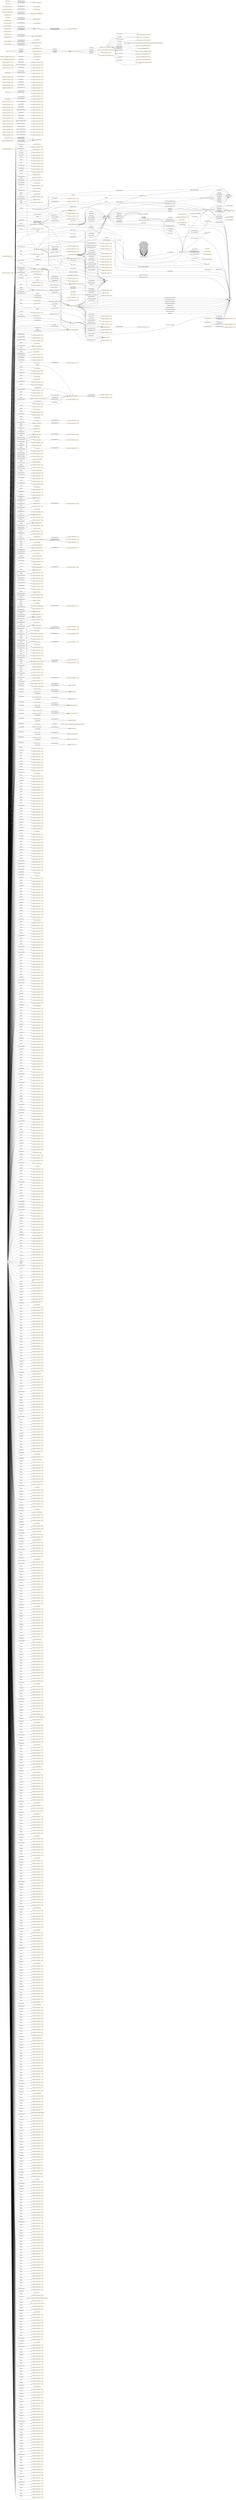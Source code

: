digraph ar2dtool_diagram { 
rankdir=LR;
size="1501"
node [shape = rectangle, color="orange"]; "geoes:Municipio" "geopolitical:territory" "owl:Thing" "geoes:Estero" "-2decafbc:18d1dac92e7:-7f8a" "geoes:ZonaContigua" "-2decafbc:18d1dac92e7:-7f95" "-2decafbc:18d1dac92e7:-7c82" "geoes:Lavajo" "-2decafbc:18d1dac92e7:-7c99" "-2decafbc:18d1dac92e7:-7e00" "geoes:Morfologia" "-2decafbc:18d1dac92e7:-7f22" "geoes:Torrente" "-2decafbc:18d1dac92e7:-7fac" "-2decafbc:18d1dac92e7:-7fa0" "geoes:MasaDeAguaArtificial" "geoes:Estuario" "-2decafbc:18d1dac92e7:-7f60" "-2decafbc:18d1dac92e7:-7e69" "-2decafbc:18d1dac92e7:-7e09" "-2decafbc:18d1dac92e7:-7dc1" "geoes:Canyo" "-2decafbc:18d1dac92e7:-7d53" "geoes:Acuifero" "-2decafbc:18d1dac92e7:-7e2c" "-2decafbc:18d1dac92e7:-7e66" "-2decafbc:18d1dac92e7:-7c35" "-2decafbc:18d1dac92e7:-7ffb" "-2decafbc:18d1dac92e7:-7d7b" "-2decafbc:18d1dac92e7:-7dca" "-2decafbc:18d1dac92e7:-7f40" "geoes:Nevero" "-2decafbc:18d1dac92e7:-7e22" "geoes:FuenteArtificial" "-2decafbc:18d1dac92e7:-7cef" "geoes:Mar" "-2decafbc:18d1dac92e7:-7e51" "-2decafbc:18d1dac92e7:-7d0d" "-2decafbc:18d1dac92e7:-7e31" "-2decafbc:18d1dac92e7:-7de7" "-2decafbc:18d1dac92e7:-7fc7" "-2decafbc:18d1dac92e7:-7f6d" "geoes:Canal" "geoes:Arroyo" "-2decafbc:18d1dac92e7:-7faf" "-2decafbc:18d1dac92e7:-7d08" "geoes:Rio" "-2decafbc:18d1dac92e7:-7c62" "geoes:Recinto" "geoes:Saladar" "-2decafbc:18d1dac92e7:-7e1f" "-2decafbc:18d1dac92e7:-7d56" "geoes:ZonaEconomicaExclusiva" "-2decafbc:18d1dac92e7:-7e57" "-2decafbc:18d1dac92e7:-7dd6" "geoes:FenomenoHidrografico" "-2decafbc:18d1dac92e7:-7fec" "-2decafbc:18d1dac92e7:-7c95" "-2decafbc:18d1dac92e7:-7ceb" "geoes:CanalAguasContinentales" "-2decafbc:18d1dac92e7:-7f72" "-2decafbc:18d1dac92e7:-7e6d" "geoes:Aluvion" "-2decafbc:18d1dac92e7:-7e03" "-2decafbc:18d1dac92e7:-7f8f" "geoes:Acequia" "-2decafbc:18d1dac92e7:-7e05" "-2decafbc:18d1dac92e7:-7c46" "geoes:AltaMar" "geoes:Pozo" "geoes:AguasCorrientes" "-2decafbc:18d1dac92e7:-7f51" "geoes:CanalMarino" "geoes:Delta" "geoes:Humedal" "-2decafbc:18d1dac92e7:-7fb5" "-2decafbc:18d1dac92e7:-7f80" "geoes:Charca" "-2decafbc:18d1dac92e7:-7cad" "-2decafbc:18d1dac92e7:-7d1e" "geoes:Tuberia" "-2decafbc:18d1dac92e7:-7e71" "geoes:Lago" "geoes:AguasSubterraneas" "geoes:Dren" "geoes:AguasDulces" "geoes:Captacion" "-2decafbc:18d1dac92e7:-7fe5" "geoes:Ibon" "-2decafbc:18d1dac92e7:-7e1c" "geoes:Nacimiento" "-2decafbc:18d1dac92e7:-7dee" "-2decafbc:18d1dac92e7:-7ff5" "geoes:AguasCosteras" "geoes:Gola" "-2decafbc:18d1dac92e7:-7d26" "-2decafbc:18d1dac92e7:-7da4" "-2decafbc:18d1dac92e7:-7e5f" "-2decafbc:18d1dac92e7:-7d96" "geoes:HidronimoPuntual" "geoes:Albufera" "-2decafbc:18d1dac92e7:-7f4e" "-2decafbc:18d1dac92e7:-7ccb" "-2decafbc:18d1dac92e7:-7fd7" "-2decafbc:18d1dac92e7:-7cd6" "-2decafbc:18d1dac92e7:-7fc0" "-2decafbc:18d1dac92e7:-7f1a" "geoes:AguasQuietas" "-2decafbc:18d1dac92e7:-7fd4" "geoes:ZonaHumeda" "geoes:AguasMarinas" "geoes:ZonaEncharcable" "-2decafbc:18d1dac92e7:-7f92" "-2decafbc:18d1dac92e7:-7d6f" "-2decafbc:18d1dac92e7:-7db2" "-2decafbc:18d1dac92e7:-7cc8" "-2decafbc:18d1dac92e7:-7f10" "-2decafbc:18d1dac92e7:-7e38" "-2decafbc:18d1dac92e7:-7ce0" "-2decafbc:18d1dac92e7:-7de1" "geoes:Basines" "-2decafbc:18d1dac92e7:-7cee" "-2decafbc:18d1dac92e7:-7e76" "-2decafbc:18d1dac92e7:-7c4c" "-2decafbc:18d1dac92e7:-7d0c" "geoes:Embalse" "geoes:Marisma" "geoes:Ojo" "geoes:Glaciar" "geoes:AguasSuperficiales" "-2decafbc:18d1dac92e7:-7c42" "-2decafbc:18d1dac92e7:-7f29" "-2decafbc:18d1dac92e7:-7e13" "geoes:Acuitardo" "-2decafbc:18d1dac92e7:-7fa9" "geoes:Toma" "-2decafbc:18d1dac92e7:-7d5e" "-2decafbc:18d1dac92e7:-7ca8" "-2decafbc:18d1dac92e7:-7cbe" "-2decafbc:18d1dac92e7:-7ff2" "-2decafbc:18d1dac92e7:-7d50" "-2decafbc:18d1dac92e7:-7fe2" "-2decafbc:18d1dac92e7:-7f13" "geoes:Manantial" "-2decafbc:18d1dac92e7:-7ce6" "-2decafbc:18d1dac92e7:-7fb8" "-2decafbc:18d1dac92e7:-7d45" "-2decafbc:18d1dac92e7:-7c5d" "-2decafbc:18d1dac92e7:-7dc5" "geoes:Desembocadura" "-2decafbc:18d1dac92e7:-7f59" "geoes:Cascada" "-2decafbc:18d1dac92e7:-7e7c" "geoes:Rapido" "-2decafbc:18d1dac92e7:-7e5c" "geoes:Corriente" "-2decafbc:18d1dac92e7:-7dce" "-2decafbc:18d1dac92e7:-7e3f" "-2decafbc:18d1dac92e7:-7c40" "geoes:Deposito" "-2decafbc:18d1dac92e7:-7ff8" "geoes:AguasCorrientesArtificiales" "geoes:Canalillo" "geoes:SurgenciaNatural" "geoes:SurgenciaArtificial" "-2decafbc:18d1dac92e7:-7d5a" "geoes:Bodon" "-2decafbc:18d1dac92e7:-7d72" "geoes:MarTerritorial" "-2decafbc:18d1dac92e7:-7d17" "-2decafbc:18d1dac92e7:-7e4b" "-2decafbc:18d1dac92e7:-7d2d" "geoes:Confluencia" "-2decafbc:18d1dac92e7:-7fd0" "geoes:CanalAguasMarinas" "-2decafbc:18d1dac92e7:-7f16" "geoes:Distribucion" "-2decafbc:18d1dac92e7:-7ce9" "-2decafbc:18d1dac92e7:-7f9d" "geoes:Afluente" "-2decafbc:18d1dac92e7:-7c66" "-2decafbc:18d1dac92e7:-7e44" "-2decafbc:18d1dac92e7:-7cbb" "geoes:Conducto" "-2decafbc:18d1dac92e7:-7c53" "-2decafbc:18d1dac92e7:-7d80" "-2decafbc:18d1dac92e7:-7c89" "-2decafbc:18d1dac92e7:-7fe9" "-2decafbc:18d1dac92e7:-7c5a" "geoes:AguasCorrientesNaturales" "-2decafbc:18d1dac92e7:-7f25" "-2decafbc:18d1dac92e7:-7f56" "geoes:Chortal" "geoes:Desague" "-2decafbc:18d1dac92e7:-7c8d" "geoes:CorrienteSubterranea" "-2decafbc:18d1dac92e7:-7f99" "-2decafbc:18d1dac92e7:-7ce2" "geoes:Sumidero" "-2decafbc:18d1dac92e7:-7fcd" "-2decafbc:18d1dac92e7:-7dbb" "geoes:Aljibe" "geoes:AguasQuietasNaturales" "geoes:Meandro" "geoes:AguasDeTransicion" "-2decafbc:18d1dac92e7:-7e7f" "geoes:Barranco" "-2decafbc:18d1dac92e7:-7c71" "geoes:MasaDeHielo" "-2decafbc:18d1dac92e7:-7d04" "-2decafbc:18d1dac92e7:-7f36" "geoes:Salina" "geoes:AguasSaladas" "geoes:Surgencia" "geoes:Ria" "geoes:AguasContinentales" "-2decafbc:18d1dac92e7:-7fdc" "-2decafbc:18d1dac92e7:-7f69" "-2decafbc:18d1dac92e7:-7fa3" "-2decafbc:18d1dac92e7:-7f30" "geoes:CuencaHidrografica" "-2decafbc:18d1dac92e7:-7e07" "-2decafbc:18d1dac92e7:-7c96" "-2decafbc:18d1dac92e7:-7cf5" "-2decafbc:18d1dac92e7:-7d13" "geoes:Lucio" "geoes:Laguna" "-2decafbc:18d1dac92e7:-7ca7" "-2decafbc:18d1dac92e7:-7e26" "geoes:Aguas" "-2decafbc:18d1dac92e7:-7d22" "-2decafbc:18d1dac92e7:-7fbb" "-2decafbc:18d1dac92e7:-7e2a" "geoes:LagunaSalada" "-2decafbc:18d1dac92e7:-7f1e" "geoes:AguasQuietasArtificiales" "-2decafbc:18d1dac92e7:-7cde" "geoes:FuenteArtesana" "-2decafbc:18d1dac92e7:-7ce4" "-2decafbc:18d1dac92e7:-7cfd" "-2decafbc:18d1dac92e7:-7c3e" "geoes:Rambla" "-2decafbc:18d1dac92e7:-7e63" "-2decafbc:18d1dac92e7:-7cc4" "-2decafbc:18d1dac92e7:-7f79" "-2decafbc:18d1dac92e7:-7dad" "wgs84_pos:SpatialThing" "time:TimeZone" "time:GeneralDateTimeDescription" "time:DateTimeInterval" "time:TRS" "time:TemporalDuration" "time:Duration" "time:GeneralDurationDescription" "time:ProperInterval" "time:TimePosition" "time:TemporalPosition" "time:Interval" "time:TemporalEntity" "f93cd23ca6b96be4f6eabad565e0eba3" "time:MonthOfYear" "bf6387a41f21c099b0b73cf47d1972a7" "time:TemporalUnit" "time:Instant" "time:DayOfWeek" ; /*classes style*/
	"geoes:top.owl" -> "http://www.w3.org/2006/time" [ label = "owl:imports" ];
	"geoes:top.owl" -> "http://www.w3.org/2003/01/geo/wgs84_pos" [ label = "owl:imports" ];
	"geoes:top.owl" -> "http://vocab.deri.ie/scovo" [ label = "owl:imports" ];
	"geoes:top.owl" -> "http://aims.fao.org/aos/geopolitical.owl" [ label = "owl:imports" ];
	"geoes:AguasContinentales" -> "-2decafbc:18d1dac92e7:-7e69" [ label = "owl:equivalentClass" ];
	"http://www.w3.org/2006/time" -> "http://orcid.org/0000-0002-3884-3420" [ label = "dcterms:creator" ];
	"http://www.w3.org/2006/time" -> "http://www.w3.org/TR/owl-time" [ label = "rdfs:seeAlso" ];
	"http://www.w3.org/2006/time" -> "http://dx.doi.org/10.3233/SW-150187" [ label = "rdfs:seeAlso" ];
	"http://www.w3.org/2006/time" -> "http://www.semantic-web-journal.net/content/time-ontology-extended-non-gregorian-calendar-applications" [ label = "rdfs:seeAlso" ];
	"http://www.w3.org/2006/time" -> "http://www.w3.org/TR/owl-time" [ label = "dcterms:isVersionOf" ];
	"http://www.w3.org/2006/time" -> "http://www.w3.org/2006/time#2016" [ label = "owl:versionIRI" ];
	"http://www.w3.org/2006/time" -> "mailto:panfeng66@gmail.com" [ label = "dcterms:creator" ];
	"http://www.w3.org/2006/time" -> "https://en.wikipedia.org/wiki/Jerry_Hobbs" [ label = "dcterms:creator" ];
	"http://www.w3.org/2006/time" -> "https://orcid.org/0000-0001-8269-8171" [ label = "dcterms:contributor" ];
	"http://www.w3.org/2006/time" -> "mailto:chris.little@metoffice.gov.uk" [ label = "dcterms:contributor" ];
	"http://www.w3.org/2006/time" -> "http://www.w3.org/2006/time#2006" [ label = "owl:priorVersion" ];
	"http://www.w3.org/2006/time" -> "https://creativecommons.org/licenses/by/4.0/" [ label = "dcterms:license" ];
	"time:generalDay" -> "-2decafbc:18d1dac92e7:-7c2a" [ label = "owl:withRestrictions" ];
	"time:generalDay" -> "xsd:string" [ label = "owl:onDatatype" ];
	"time:intervalBefore" -> "time:intervalDisjoint" [ label = "rdfs:subPropertyOf" ];
	"time:intervalBefore" -> "time:before" [ label = "rdfs:subPropertyOf" ];
	"geoes:geopolitica.owl" -> "geoes:top.owl" [ label = "owl:imports" ];
	"time:inDateTime" -> "time:inTemporalPosition" [ label = "rdfs:subPropertyOf" ];
	"geoes:sometido_a_descarga_por" -> "geoes:sometido" [ label = "rdfs:subPropertyOf" ];
	"time:intervalFinishes" -> "time:intervalIn" [ label = "rdfs:subPropertyOf" ];
	"geoes:transportes.owl" -> "geoes:top.owl" [ label = "owl:imports" ];
	"wgs84_pos:location" -> "foaf:based_near" [ label = "rdfs:subPropertyOf" ];
	"geoes:AguasCorrientes" -> "-2decafbc:18d1dac92e7:-7e66" [ label = "owl:equivalentClass" ];
	"time:hasEnd" -> "time:hasTime" [ label = "rdfs:subPropertyOf" ];
	"geoes:Rambla" -> "-2decafbc:18d1dac92e7:-7ca8" [ label = "owl:equivalentClass" ];
	"geoes:transvasa" -> "geoes:conduce" [ label = "rdfs:subPropertyOf" ];
	"geoes:desembocaEn" -> "geoes:desagua_en" [ label = "rdfs:subPropertyOf" ];
	"geoes:Lucio" -> "-2decafbc:18d1dac92e7:-7cf5" [ label = "owl:equivalentClass" ];
	"time:hasDurationDescription" -> "time:hasTemporalDuration" [ label = "rdfs:subPropertyOf" ];
	"geoes:" -> "geoes:hydro.owl" [ label = "owl:imports" ];
	"geoes:" -> "geoes:transportes.owl" [ label = "owl:imports" ];
	"geoes:" -> "geoes:geopolitica.owl" [ label = "owl:imports" ];
	"geoes:Acuifero" -> "-2decafbc:18d1dac92e7:-7e7c" [ label = "owl:equivalentClass" ];
	"geoes:Aguas" -> "-2decafbc:18d1dac92e7:-7e6d" [ label = "owl:equivalentClass" ];
	"geoes:precedeA" -> "geoes:esta_proxima_a" [ label = "rdfs:subPropertyOf" ];
	"time:intervalIn" -> "time:intervalEquals" [ label = "owl:propertyDisjointWith" ];
	"time:inTimePosition" -> "time:inTemporalPosition" [ label = "rdfs:subPropertyOf" ];
	"geoes:Pozo" -> "-2decafbc:18d1dac92e7:-7cad" [ label = "owl:equivalentClass" ];
	"geoes:es_transvasada" -> "geoes:es_conducido_por" [ label = "rdfs:subPropertyOf" ];
	"geoes:distribuye" -> "geoes:conduce" [ label = "rdfs:subPropertyOf" ];
	"geoes:Canal" -> "-2decafbc:18d1dac92e7:-7dc5" [ label = "owl:equivalentClass" ];
	"geoes:transmite" -> "geoes:permite" [ label = "rdfs:subPropertyOf" ];
	"time:generalYear" -> "-2decafbc:18d1dac92e7:-7c28" [ label = "owl:withRestrictions" ];
	"time:generalYear" -> "xsd:string" [ label = "owl:onDatatype" ];
	"time:intervalStarts" -> "time:intervalIn" [ label = "rdfs:subPropertyOf" ];
	"geoes:nombre_alternativo" -> "geoes:nombre" [ label = "rdfs:subPropertyOf" ];
	"time:intervalDuring" -> "time:intervalIn" [ label = "rdfs:subPropertyOf" ];
	"time:ProperInterval" -> "time:Instant" [ label = "owl:disjointWith" ];
	"geoes:AguasQuietas" -> "-2decafbc:18d1dac92e7:-7e22" [ label = "owl:equivalentClass" ];
	"time:seconds" -> "http://www.bipm.org/en/publications/si-brochure/second.html" [ label = "rdfs:seeAlso" ];
	"geoes:se_extrae_para" -> "geoes:alimenta_a" [ label = "rdfs:subPropertyOf" ];
	"geoes:AguasQuietasNaturales" -> "-2decafbc:18d1dac92e7:-7e1c" [ label = "owl:equivalentClass" ];
	"geoes:Idioma_alternativo" -> "geoes:idioma" [ label = "rdfs:subPropertyOf" ];
	"time:generalMonth" -> "-2decafbc:18d1dac92e7:-7c29" [ label = "owl:withRestrictions" ];
	"time:generalMonth" -> "xsd:string" [ label = "owl:onDatatype" ];
	"time:intervalEquals" -> "time:intervalIn" [ label = "owl:propertyDisjointWith" ];
	"geoes:CanalAguasMarinas" -> "-2decafbc:18d1dac92e7:-7dbb" [ label = "owl:equivalentClass" ];
	"geoes:ZonaHumeda" -> "-2decafbc:18d1dac92e7:-7c42" [ label = "owl:equivalentClass" ];
	"geoes:Afluente" -> "-2decafbc:18d1dac92e7:-7e71" [ label = "owl:equivalentClass" ];
	"geoes:Afluente" -> "-2decafbc:18d1dac92e7:-7e76" [ label = "owl:equivalentClass" ];
	"geoes:se_extrae" -> "geoes:es_alimentada_por" [ label = "rdfs:subPropertyOf" ];
	"geoes:AguasCorrientesArtificiales" -> "-2decafbc:18d1dac92e7:-7e5f" [ label = "owl:equivalentClass" ];
	"geoes:AguasCorrientesArtificiales" -> "-2decafbc:18d1dac92e7:-7e63" [ label = "owl:equivalentClass" ];
	"geoes:AguasSuperficiales" -> "-2decafbc:18d1dac92e7:-7e00" [ label = "owl:equivalentClass" ];
	"time:hasDuration" -> "time:hasTemporalDuration" [ label = "rdfs:subPropertyOf" ];
	"geoes:AguasDeTransicion" -> "-2decafbc:18d1dac92e7:-7e31" [ label = "owl:equivalentClass" ];
	"geoes:AguasDeTransicion" -> "-2decafbc:18d1dac92e7:-7e3f" [ label = "owl:equivalentClass" ];
	"time:hasBeginning" -> "time:hasTime" [ label = "rdfs:subPropertyOf" ];
	"geoes:MasaDeAguaArtificial" -> "-2decafbc:18d1dac92e7:-7cc8" [ label = "owl:equivalentClass" ];
	"geoes:Nacimiento" -> "-2decafbc:18d1dac92e7:-7cbe" [ label = "owl:equivalentClass" ];
	"geoes:Dren" -> "-2decafbc:18d1dac92e7:-7d5e" [ label = "owl:equivalentClass" ];
	"geoes:long" -> "geoes:coordenadas" [ label = "rdfs:subPropertyOf" ];
	"geoes:Gola" -> "-2decafbc:18d1dac92e7:-7d1e" [ label = "owl:equivalentClass" ];
	"geoes:CanalAguasContinentales" -> "-2decafbc:18d1dac92e7:-7dc1" [ label = "owl:equivalentClass" ];
	"geoes:AguasQuietasArtificiales" -> "-2decafbc:18d1dac92e7:-7e1f" [ label = "owl:equivalentClass" ];
	"geoes:SurgenciaArtificial" -> "-2decafbc:18d1dac92e7:-7c5a" [ label = "owl:equivalentClass" ];
	"time:TemporalEntity" -> "-2decafbc:18d1dac92e7:-7c2e" [ label = "owl:unionOf" ];
	"geoes:es_distribuida" -> "geoes:es_conducido_por" [ label = "rdfs:subPropertyOf" ];
	"geoes:sigueA" -> "geoes:esta_proxima_a" [ label = "rdfs:subPropertyOf" ];
	"geoes:Surgencia" -> "-2decafbc:18d1dac92e7:-7c5d" [ label = "owl:equivalentClass" ];
	"geoes:es_capturado" -> "geoes:es_conectado_con" [ label = "rdfs:subPropertyOf" ];
	"geoes:Desague" -> "-2decafbc:18d1dac92e7:-7d72" [ label = "owl:equivalentClass" ];
	"geoes:captura" -> "geoes:conecta_con" [ label = "rdfs:subPropertyOf" ];
	"geoes:sometida_a_influencia_de" -> "geoes:sometido" [ label = "rdfs:subPropertyOf" ];
	"NULL" -> "-2decafbc:18d1dac92e7:-7ec8" [ label = "rdf:rest" ];
	"NULL" -> "-2decafbc:18d1dac92e7:-7e6c" [ label = "owl:unionOf" ];
	"NULL" -> "geoes:Deposito" [ label = "rdf:first" ];
	"NULL" -> "-2decafbc:18d1dac92e7:-7e4d" [ label = "rdf:rest" ];
	"NULL" -> "-2decafbc:18d1dac92e7:-7ed5" [ label = "rdf:rest" ];
	"NULL" -> "-2decafbc:18d1dac92e7:-7e0e" [ label = "rdf:rest" ];
	"NULL" -> "-2decafbc:18d1dac92e7:-7f87" [ label = "rdf:rest" ];
	"NULL" -> "-2decafbc:18d1dac92e7:-7ecf" [ label = "owl:oneOf" ];
	"NULL" -> "geoes:Ria" [ label = "owl:someValuesFrom" ];
	"NULL" -> "-2decafbc:18d1dac92e7:-7f48" [ label = "rdf:rest" ];
	"NULL" -> "geoes:Lago" [ label = "rdf:first" ];
	"NULL" -> "-2decafbc:18d1dac92e7:-7f2f" [ label = "owl:unionOf" ];
	"NULL" -> "xsd:gMonth" [ label = "owl:allValuesFrom" ];
	"NULL" -> "-2decafbc:18d1dac92e7:-7e5a" [ label = "rdf:rest" ];
	"NULL" -> "geoes:Barranco" [ label = "owl:allValuesFrom" ];
	"NULL" -> "-2decafbc:18d1dac92e7:-7ea3" [ label = "rdf:rest" ];
	"NULL" -> "-2decafbc:18d1dac92e7:-7c4b" [ label = "owl:unionOf" ];
	"NULL" -> "-2decafbc:18d1dac92e7:-7d02" [ label = "rdf:rest" ];
	"NULL" -> "geoes:FuenteArtesana" [ label = "rdf:first" ];
	"NULL" -> "-2decafbc:18d1dac92e7:-7d91" [ label = "rdf:rest" ];
	"NULL" -> "geoes:ZonaEncharcable" [ label = "rdf:first" ];
	"NULL" -> "-2decafbc:18d1dac92e7:-7eb0" [ label = "rdf:rest" ];
	"NULL" -> "-2decafbc:18d1dac92e7:-7f62" [ label = "rdf:rest" ];
	"NULL" -> "-2decafbc:18d1dac92e7:-7f23" [ label = "rdf:rest" ];
	"NULL" -> "geoes:Basines" [ label = "rdf:first" ];
	"NULL" -> "-2decafbc:18d1dac92e7:-7d0d" [ label = "owl:allValuesFrom" ];
	"NULL" -> "-2decafbc:18d1dac92e7:-7e88" [ label = "rdf:rest" ];
	"NULL" -> "-2decafbc:18d1dac92e7:-7eef" [ label = "rdf:rest" ];
	"NULL" -> "-2decafbc:18d1dac92e7:-7e49" [ label = "rdf:rest" ];
	"NULL" -> "-2decafbc:18d1dac92e7:-7e2b" [ label = "owl:intersectionOf" ];
	"NULL" -> "-2decafbc:18d1dac92e7:-7efc" [ label = "rdf:rest" ];
	"NULL" -> "-2decafbc:18d1dac92e7:-7e95" [ label = "rdf:rest" ];
	"NULL" -> "geoes:Canal" [ label = "rdf:first" ];
	"NULL" -> "-2decafbc:18d1dac92e7:-7ebd" [ label = "rdf:rest" ];
	"NULL" -> "geoes:Manantial" [ label = "rdf:first" ];
	"NULL" -> "-2decafbc:18d1dac92e7:-7de7" [ label = "owl:allValuesFrom" ];
	"NULL" -> "time:GeneralDateTimeDescription" [ label = "rdf:first" ];
	"NULL" -> "-2decafbc:18d1dac92e7:-7df4" [ label = "rdf:rest" ];
	"NULL" -> "-2decafbc:18d1dac92e7:-7e25" [ label = "owl:unionOf" ];
	"NULL" -> "-2decafbc:18d1dac92e7:-7f4d" [ label = "owl:unionOf" ];
	"NULL" -> "-2decafbc:18d1dac92e7:-7e5c" [ label = "owl:allValuesFrom" ];
	"NULL" -> "-2decafbc:18d1dac92e7:-7fc5" [ label = "rdf:rest" ];
	"NULL" -> "-2decafbc:18d1dac92e7:-7f7f" [ label = "owl:unionOf" ];
	"NULL" -> "time:year" [ label = "owl:onProperty" ];
	"NULL" -> "-2decafbc:18d1dac92e7:-7e24" [ label = "rdf:rest" ];
	"NULL" -> "-2decafbc:18d1dac92e7:-7d7a" [ label = "owl:unionOf" ];
	"NULL" -> "-2decafbc:18d1dac92e7:-7d25" [ label = "owl:unionOf" ];
	"NULL" -> "-2decafbc:18d1dac92e7:-7c60" [ label = "rdf:rest" ];
	"NULL" -> "-2decafbc:18d1dac92e7:-7d13" [ label = "owl:allValuesFrom" ];
	"NULL" -> "-2decafbc:18d1dac92e7:-7fd2" [ label = "rdf:rest" ];
	"NULL" -> "-2decafbc:18d1dac92e7:-7de1" [ label = "owl:someValuesFrom" ];
	"NULL" -> "-2decafbc:18d1dac92e7:-7d0c" [ label = "rdf:first" ];
	"NULL" -> "geoes:Aguas" [ label = "rdf:first" ];
	"NULL" -> "-2decafbc:18d1dac92e7:-7f9e" [ label = "rdf:rest" ];
	"NULL" -> "-2decafbc:18d1dac92e7:-7f98" [ label = "owl:unionOf" ];
	"NULL" -> "-2decafbc:18d1dac92e7:-7ce8" [ label = "rdf:rest" ];
	"NULL" -> "geoes:Acuifero" [ label = "owl:allValuesFrom" ];
	"NULL" -> "-2decafbc:18d1dac92e7:-7f9a" [ label = "rdf:rest" ];
	"NULL" -> "geoes:Marisma" [ label = "owl:allValuesFrom" ];
	"NULL" -> "-2decafbc:18d1dac92e7:-7dbe" [ label = "rdf:rest" ];
	"NULL" -> "-2decafbc:18d1dac92e7:-7d51" [ label = "owl:intersectionOf" ];
	"NULL" -> "-2decafbc:18d1dac92e7:-7d2c" [ label = "owl:intersectionOf" ];
	"NULL" -> "-2decafbc:18d1dac92e7:-7e08" [ label = "owl:intersectionOf" ];
	"NULL" -> "-2decafbc:18d1dac92e7:-7cf8" [ label = "owl:intersectionOf" ];
	"NULL" -> "geoes:estaEn" [ label = "owl:onProperty" ];
	"NULL" -> "time:days" [ label = "owl:onProperty" ];
	"NULL" -> "-2decafbc:18d1dac92e7:-7c34" [ label = "owl:unionOf" ];
	"NULL" -> "-2decafbc:18d1dac92e7:-7f2d" [ label = "rdf:rest" ];
	"NULL" -> "geoes:Ibon" [ label = "owl:someValuesFrom" ];
	"NULL" -> "-2decafbc:18d1dac92e7:-7cf1" [ label = "rdf:rest" ];
	"NULL" -> "-2decafbc:18d1dac92e7:-7d7f" [ label = "owl:unionOf" ];
	"NULL" -> "-2decafbc:18d1dac92e7:-7fdf" [ label = "rdf:rest" ];
	"NULL" -> "-2decafbc:18d1dac92e7:-7c3f" [ label = "rdf:rest" ];
	"NULL" -> "geoes:AguasCorrientesNaturales" [ label = "rdf:first" ];
	"NULL" -> "-2decafbc:18d1dac92e7:-7f3a" [ label = "rdf:rest" ];
	"NULL" -> "-2decafbc:18d1dac92e7:-7d79" [ label = "rdf:rest" ];
	"NULL" -> "geoes:CorrienteSubterranea" [ label = "rdf:first" ];
	"NULL" -> "-2decafbc:18d1dac92e7:-7e43" [ label = "owl:unionOf" ];
	"NULL" -> "-2decafbc:18d1dac92e7:-7e50" [ label = "owl:unionOf" ];
	"NULL" -> "-2decafbc:18d1dac92e7:-7fad" [ label = "rdf:rest" ];
	"NULL" -> "-2decafbc:18d1dac92e7:-7e9f" [ label = "rdf:rest" ];
	"NULL" -> "-2decafbc:18d1dac92e7:-7eb8" [ label = "owl:oneOf" ];
	"NULL" -> "-2decafbc:18d1dac92e7:-7ee8" [ label = "rdf:rest" ];
	"NULL" -> "-2decafbc:18d1dac92e7:-7e9b" [ label = "rdf:rest" ];
	"NULL" -> "geoes:evacua_de" [ label = "owl:onProperty" ];
	"NULL" -> "-2decafbc:18d1dac92e7:-7ea9" [ label = "rdf:rest" ];
	"NULL" -> "-2decafbc:18d1dac92e7:-7d47" [ label = "rdf:rest" ];
	"NULL" -> "-2decafbc:18d1dac92e7:-7ce9" [ label = "rdf:first" ];
	"NULL" -> "-2decafbc:18d1dac92e7:-7ef5" [ label = "rdf:rest" ];
	"NULL" -> "-2decafbc:18d1dac92e7:-7e2e" [ label = "rdf:rest" ];
	"NULL" -> "-2decafbc:18d1dac92e7:-7ca2" [ label = "rdf:rest" ];
	"NULL" -> "-2decafbc:18d1dac92e7:-7c79" [ label = "owl:intersectionOf" ];
	"NULL" -> "-2decafbc:18d1dac92e7:-7eb6" [ label = "rdf:rest" ];
	"NULL" -> "-2decafbc:18d1dac92e7:-7d54" [ label = "rdf:rest" ];
	"NULL" -> "-2decafbc:18d1dac92e7:-7d15" [ label = "rdf:rest" ];
	"NULL" -> "-2decafbc:18d1dac92e7:-7c41" [ label = "owl:intersectionOf" ];
	"NULL" -> "-2decafbc:18d1dac92e7:-7f8e" [ label = "owl:unionOf" ];
	"NULL" -> "-2decafbc:18d1dac92e7:-7d3f" [ label = "owl:intersectionOf" ];
	"NULL" -> "geoes:conecta_con" [ label = "owl:onProperty" ];
	"NULL" -> "-2decafbc:18d1dac92e7:-7e3b" [ label = "rdf:rest" ];
	"NULL" -> "-2decafbc:18d1dac92e7:-7ec3" [ label = "rdf:rest" ];
	"NULL" -> "-2decafbc:18d1dac92e7:-7cdd" [ label = "rdf:rest" ];
	"NULL" -> "-2decafbc:18d1dac92e7:-7f75" [ label = "rdf:rest" ];
	"NULL" -> "-2decafbc:18d1dac92e7:-7c87" [ label = "rdf:rest" ];
	"NULL" -> "-2decafbc:18d1dac92e7:-7c71" [ label = "owl:someValuesFrom" ];
	"NULL" -> "-2decafbc:18d1dac92e7:-7cea" [ label = "rdf:rest" ];
	"NULL" -> "geoes:Salina" [ label = "rdf:first" ];
	"NULL" -> "-2decafbc:18d1dac92e7:-7f82" [ label = "rdf:rest" ];
	"NULL" -> "geoes:AguasCorrientesNaturales" [ label = "owl:someValuesFrom" ];
	"NULL" -> "-2decafbc:18d1dac92e7:-7f43" [ label = "rdf:rest" ];
	"NULL" -> "-2decafbc:18d1dac92e7:-7da4" [ label = "owl:someValuesFrom" ];
	"NULL" -> "-2decafbc:18d1dac92e7:-7cc3" [ label = "owl:unionOf" ];
	"NULL" -> "-2decafbc:18d1dac92e7:-7d00" [ label = "owl:intersectionOf" ];
	"NULL" -> "-2decafbc:18d1dac92e7:-7ddc" [ label = "owl:intersectionOf" ];
	"NULL" -> "-2decafbc:18d1dac92e7:-7f11" [ label = "rdf:rest" ];
	"NULL" -> "geoes:Distribucion" [ label = "rdf:first" ];
	"NULL" -> "-2decafbc:18d1dac92e7:-7fd8" [ label = "rdf:rest" ];
	"NULL" -> "-2decafbc:18d1dac92e7:-7edd" [ label = "rdf:rest" ];
	"NULL" -> "-2decafbc:18d1dac92e7:-7f21" [ label = "owl:unionOf" ];
	"NULL" -> "-2decafbc:18d1dac92e7:-7ca7" [ label = "rdf:first" ];
	"NULL" -> "geoes:Embalse" [ label = "owl:someValuesFrom" ];
	"NULL" -> "-2decafbc:18d1dac92e7:-7e93" [ label = "owl:oneOf" ];
	"NULL" -> "-2decafbc:18d1dac92e7:-7fa2" [ label = "owl:unionOf" ];
	"NULL" -> "-2decafbc:18d1dac92e7:-7dd1" [ label = "rdf:rest" ];
	"NULL" -> "geoes:deposita_en" [ label = "owl:onProperty" ];
	"NULL" -> "-2decafbc:18d1dac92e7:-7e83" [ label = "rdf:rest" ];
	"NULL" -> "-2decafbc:18d1dac92e7:-7eea" [ label = "rdf:rest" ];
	"NULL" -> "-2decafbc:18d1dac92e7:-7fa6" [ label = "rdf:rest" ];
	"NULL" -> "-2decafbc:18d1dac92e7:-7c30" [ label = "rdf:rest" ];
	"NULL" -> "-2decafbc:18d1dac92e7:-7eab" [ label = "rdf:rest" ];
	"NULL" -> "geoes:AguasQuietasArtificiales" [ label = "rdf:first" ];
	"NULL" -> "-2decafbc:18d1dac92e7:-7ce2" [ label = "rdf:first" ];
	"NULL" -> "-2decafbc:18d1dac92e7:-7c80" [ label = "rdf:rest" ];
	"NULL" -> "geoes:AguasQuietasArtificiales" [ label = "owl:complementOf" ];
	"NULL" -> "geoes:Acuifero" [ label = "rdf:first" ];
	"NULL" -> "-2decafbc:18d1dac92e7:-7c25" [ label = "owl:unionOf" ];
	"NULL" -> "-2decafbc:18d1dac92e7:-7d1f" [ label = "rdf:rest" ];
	"NULL" -> "geoes:Manantial" [ label = "owl:allValuesFrom" ];
	"NULL" -> "-2decafbc:18d1dac92e7:-7fb3" [ label = "rdf:rest" ];
	"NULL" -> "geoes:SurgenciaArtificial" [ label = "rdf:first" ];
	"NULL" -> "geoes:Saladar" [ label = "rdf:first" ];
	"NULL" -> "-2decafbc:18d1dac92e7:-7feb" [ label = "owl:unionOf" ];
	"NULL" -> "-2decafbc:18d1dac92e7:-7d6b" [ label = "rdf:rest" ];
	"NULL" -> "-2decafbc:18d1dac92e7:-7db1" [ label = "owl:unionOf" ];
	"NULL" -> "-2decafbc:18d1dac92e7:-7cc9" [ label = "rdf:rest" ];
	"NULL" -> "-2decafbc:18d1dac92e7:-7f8c" [ label = "rdf:rest" ];
	"NULL" -> "-2decafbc:18d1dac92e7:-7df6" [ label = "owl:intersectionOf" ];
	"NULL" -> "-2decafbc:18d1dac92e7:-7cba" [ label = "owl:unionOf" ];
	"NULL" -> "-2decafbc:18d1dac92e7:-7f0e" [ label = "rdf:rest" ];
	"NULL" -> "-2decafbc:18d1dac92e7:-7c9e" [ label = "rdf:rest" ];
	"NULL" -> "-2decafbc:18d1dac92e7:-7cc4" [ label = "owl:allValuesFrom" ];
	"NULL" -> "-2decafbc:18d1dac92e7:-7d22" [ label = "owl:someValuesFrom" ];
	"NULL" -> "-2decafbc:18d1dac92e7:-7ce3" [ label = "rdf:rest" ];
	"NULL" -> "-2decafbc:18d1dac92e7:-7f5a" [ label = "rdf:rest" ];
	"NULL" -> "-2decafbc:18d1dac92e7:-7dfc" [ label = "rdf:rest" ];
	"NULL" -> "-2decafbc:18d1dac92e7:-7f1b" [ label = "rdf:rest" ];
	"NULL" -> "geoes:es_originado_por" [ label = "owl:onProperty" ];
	"NULL" -> "-2decafbc:18d1dac92e7:-7c2d" [ label = "rdf:rest" ];
	"NULL" -> "-2decafbc:18d1dac92e7:-7e70" [ label = "owl:intersectionOf" ];
	"NULL" -> "geoes:conduce" [ label = "owl:onProperty" ];
	"NULL" -> "geoes:Morfologia" [ label = "rdf:first" ];
	"NULL" -> "-2decafbc:18d1dac92e7:-7fda" [ label = "rdf:rest" ];
	"NULL" -> "-2decafbc:18d1dac92e7:-7d28" [ label = "rdf:rest" ];
	"NULL" -> "-2decafbc:18d1dac92e7:-7da3" [ label = "owl:intersectionOf" ];
	"NULL" -> "-2decafbc:18d1dac92e7:-7dce" [ label = "owl:allValuesFrom" ];
	"NULL" -> "geoes:Lucio" [ label = "owl:someValuesFrom" ];
	"NULL" -> "-2decafbc:18d1dac92e7:-7e4e" [ label = "rdf:rest" ];
	"NULL" -> "-2decafbc:18d1dac92e7:-7ed6" [ label = "rdf:rest" ];
	"NULL" -> "-2decafbc:18d1dac92e7:-7d74" [ label = "rdf:rest" ];
	"NULL" -> "-2decafbc:18d1dac92e7:-7f88" [ label = "rdf:rest" ];
	"NULL" -> "-2decafbc:18d1dac92e7:-7e0f" [ label = "rdf:rest" ];
	"NULL" -> "-2decafbc:18d1dac92e7:-7e96" [ label = "owl:oneOf" ];
	"NULL" -> "-2decafbc:18d1dac92e7:-7f49" [ label = "rdf:rest" ];
	"NULL" -> "geoes:AguasMarinas" [ label = "owl:someValuesFrom" ];
	"NULL" -> "-2decafbc:18d1dac92e7:-7d66" [ label = "owl:intersectionOf" ];
	"NULL" -> "-2decafbc:18d1dac92e7:-7ee3" [ label = "rdf:rest" ];
	"NULL" -> "-2decafbc:18d1dac92e7:-7def" [ label = "owl:intersectionOf" ];
	"NULL" -> "geoes:sufre_descarga_de" [ label = "owl:onProperty" ];
	"NULL" -> "-2decafbc:18d1dac92e7:-7ea4" [ label = "rdf:rest" ];
	"NULL" -> "-2decafbc:18d1dac92e7:-7d42" [ label = "rdf:rest" ];
	"NULL" -> "-2decafbc:18d1dac92e7:-7d97" [ label = "owl:intersectionOf" ];
	"NULL" -> "-2decafbc:18d1dac92e7:-7d92" [ label = "rdf:rest" ];
	"NULL" -> "-2decafbc:18d1dac92e7:-7f17" [ label = "rdf:rest" ];
	"NULL" -> "-2decafbc:18d1dac92e7:-7d26" [ label = "owl:someValuesFrom" ];
	"NULL" -> "-2decafbc:18d1dac92e7:-7ef0" [ label = "rdf:rest" ];
	"NULL" -> "-2decafbc:18d1dac92e7:-7c2c" [ label = "owl:unionOf" ];
	"NULL" -> "-2decafbc:18d1dac92e7:-7eb1" [ label = "rdf:rest" ];
	"NULL" -> "-2decafbc:18d1dac92e7:-7c68" [ label = "rdf:rest" ];
	"NULL" -> "-2decafbc:18d1dac92e7:-7f63" [ label = "rdf:rest" ];
	"NULL" -> "-2decafbc:18d1dac92e7:-7f89" [ label = "owl:unionOf" ];
	"NULL" -> "-2decafbc:18d1dac92e7:-7d10" [ label = "rdf:rest" ];
	"NULL" -> "-2decafbc:18d1dac92e7:-7d60" [ label = "rdf:rest" ];
	"NULL" -> "geoes:discurre_sobre" [ label = "owl:onProperty" ];
	"NULL" -> "-2decafbc:18d1dac92e7:-7dcd" [ label = "owl:unionOf" ];
	"NULL" -> "-2decafbc:18d1dac92e7:-7f70" [ label = "rdf:rest" ];
	"NULL" -> "-2decafbc:18d1dac92e7:-7f31" [ label = "rdf:rest" ];
	"NULL" -> "time:numericDuration" [ label = "owl:onProperty" ];
	"NULL" -> "rdf:nil" [ label = "rdf:rest" ];
	"NULL" -> "-2decafbc:18d1dac92e7:-7e8c" [ label = "owl:oneOf" ];
	"NULL" -> "-2decafbc:18d1dac92e7:-7efd" [ label = "rdf:rest" ];
	"NULL" -> "-2decafbc:18d1dac92e7:-7fb9" [ label = "rdf:rest" ];
	"NULL" -> "-2decafbc:18d1dac92e7:-7c43" [ label = "rdf:rest" ];
	"NULL" -> "-2decafbc:18d1dac92e7:-7ebe" [ label = "rdf:rest" ];
	"NULL" -> "-2decafbc:18d1dac92e7:-7c6a" [ label = "owl:intersectionOf" ];
	"NULL" -> "-2decafbc:18d1dac92e7:-7e18" [ label = "rdf:rest" ];
	"NULL" -> "geoes:Conducto" [ label = "rdf:first" ];
	"NULL" -> "geoes:esta_proxima_a" [ label = "owl:onProperty" ];
	"NULL" -> "-2decafbc:18d1dac92e7:-7cd5" [ label = "owl:unionOf" ];
	"NULL" -> "-2decafbc:18d1dac92e7:-7e64" [ label = "rdf:rest" ];
	"NULL" -> "-2decafbc:18d1dac92e7:-7ecb" [ label = "rdf:rest" ];
	"NULL" -> "-2decafbc:18d1dac92e7:-7d12" [ label = "owl:unionOf" ];
	"NULL" -> "-2decafbc:18d1dac92e7:-7d7e" [ label = "rdf:rest" ];
	"NULL" -> "-2decafbc:18d1dac92e7:-7d9d" [ label = "owl:intersectionOf" ];
	"NULL" -> "-2decafbc:18d1dac92e7:-7d84" [ label = "owl:intersectionOf" ];
	"NULL" -> "-2decafbc:18d1dac92e7:-7cf3" [ label = "owl:intersectionOf" ];
	"NULL" -> "geoes:Humedal" [ label = "rdf:first" ];
	"NULL" -> "-2decafbc:18d1dac92e7:-7dd7" [ label = "owl:intersectionOf" ];
	"NULL" -> "-2decafbc:18d1dac92e7:-7e32" [ label = "rdf:rest" ];
	"NULL" -> "-2decafbc:18d1dac92e7:-7c81" [ label = "owl:unionOf" ];
	"NULL" -> "-2decafbc:18d1dac92e7:-7ffa" [ label = "owl:unionOf" ];
	"NULL" -> "-2decafbc:18d1dac92e7:-7d4c" [ label = "rdf:rest" ];
	"NULL" -> "-2decafbc:18d1dac92e7:-7fe0" [ label = "rdf:rest" ];
	"NULL" -> "time:Duration" [ label = "rdf:first" ];
	"NULL" -> "-2decafbc:18d1dac92e7:-7fb4" [ label = "owl:unionOf" ];
	"NULL" -> "-2decafbc:18d1dac92e7:-7fa1" [ label = "rdf:rest" ];
	"NULL" -> "geoes:AguasDulces" [ label = "owl:complementOf" ];
	"NULL" -> "-2decafbc:18d1dac92e7:-7ec9" [ label = "owl:oneOf" ];
	"NULL" -> "geoes:puede_fluir_como" [ label = "owl:onProperty" ];
	"NULL" -> "-2decafbc:18d1dac92e7:-7cf6" [ label = "rdf:rest" ];
	"NULL" -> "-2decafbc:18d1dac92e7:-7f2e" [ label = "rdf:rest" ];
	"NULL" -> "-2decafbc:18d1dac92e7:-7e2a" [ label = "rdf:first" ];
	"NULL" -> "-2decafbc:18d1dac92e7:-7c82" [ label = "owl:allValuesFrom" ];
	"NULL" -> "-2decafbc:18d1dac92e7:-7dcc" [ label = "rdf:rest" ];
	"NULL" -> "-2decafbc:18d1dac92e7:-7c7f" [ label = "rdf:rest" ];
	"NULL" -> "-2decafbc:18d1dac92e7:-7f7a" [ label = "rdf:rest" ];
	"NULL" -> "-2decafbc:18d1dac92e7:-7f3b" [ label = "rdf:rest" ];
	"NULL" -> "-2decafbc:18d1dac92e7:-7dc9" [ label = "owl:unionOf" ];
	"NULL" -> "-2decafbc:18d1dac92e7:-7fed" [ label = "rdf:rest" ];
	"NULL" -> "-2decafbc:18d1dac92e7:-7ee9" [ label = "rdf:rest" ];
	"NULL" -> "-2decafbc:18d1dac92e7:-7cd1" [ label = "rdf:rest" ];
	"NULL" -> "-2decafbc:18d1dac92e7:-7dea" [ label = "rdf:rest" ];
	"NULL" -> "geoes:Embalse" [ label = "rdf:first" ];
	"NULL" -> "-2decafbc:18d1dac92e7:-7cec" [ label = "owl:intersectionOf" ];
	"NULL" -> "-2decafbc:18d1dac92e7:-7d09" [ label = "rdf:rest" ];
	"NULL" -> "-2decafbc:18d1dac92e7:-7ef6" [ label = "rdf:rest" ];
	"NULL" -> "geoes:Acequia" [ label = "rdf:first" ];
	"NULL" -> "-2decafbc:18d1dac92e7:-7e6e" [ label = "rdf:rest" ];
	"NULL" -> "-2decafbc:18d1dac92e7:-7e2f" [ label = "rdf:rest" ];
	"NULL" -> "-2decafbc:18d1dac92e7:-7d94" [ label = "rdf:rest" ];
	"NULL" -> "geoes:AguasQuietasNaturales" [ label = "rdf:first" ];
	"NULL" -> "-2decafbc:18d1dac92e7:-7eb7" [ label = "rdf:rest" ];
	"NULL" -> "-2decafbc:18d1dac92e7:-7eec" [ label = "owl:oneOf" ];
	"NULL" -> "-2decafbc:18d1dac92e7:-7d45" [ label = "owl:allValuesFrom" ];
	"NULL" -> "-2decafbc:18d1dac92e7:-7ce0" [ label = "rdf:first" ];
	"NULL" -> "-2decafbc:18d1dac92e7:-7ec4" [ label = "rdf:rest" ];
	"NULL" -> "-2decafbc:18d1dac92e7:-7c5c" [ label = "owl:unionOf" ];
	"NULL" -> "-2decafbc:18d1dac92e7:-7d62" [ label = "rdf:rest" ];
	"NULL" -> "-2decafbc:18d1dac92e7:-7f76" [ label = "rdf:rest" ];
	"NULL" -> "-2decafbc:18d1dac92e7:-7f37" [ label = "rdf:rest" ];
	"NULL" -> "time:second" [ label = "owl:onProperty" ];
	"NULL" -> "-2decafbc:18d1dac92e7:-7dd6" [ label = "owl:someValuesFrom" ];
	"NULL" -> "geoes:Aluvion" [ label = "owl:someValuesFrom" ];
	"NULL" -> "-2decafbc:18d1dac92e7:-7ed1" [ label = "rdf:rest" ];
	"NULL" -> "geoes:se_extrae_para" [ label = "owl:onProperty" ];
	"NULL" -> "geoes:Glaciar" [ label = "owl:complementOf" ];
	"NULL" -> "-2decafbc:18d1dac92e7:-7f83" [ label = "rdf:rest" ];
	"NULL" -> "-2decafbc:18d1dac92e7:-7f09" [ label = "rdf:rest" ];
	"NULL" -> "-2decafbc:18d1dac92e7:-7d30" [ label = "rdf:rest" ];
	"NULL" -> "-2decafbc:18d1dac92e7:-7f44" [ label = "rdf:rest" ];
	"NULL" -> "-2decafbc:18d1dac92e7:-7db8" [ label = "rdf:rest" ];
	"NULL" -> "geoes:Desembocadura" [ label = "rdf:first" ];
	"NULL" -> "geoes:AguasCorrientesNaturales" [ label = "owl:allValuesFrom" ];
	"NULL" -> "geoes:alimenta_a" [ label = "owl:onProperty" ];
	"NULL" -> "-2decafbc:18d1dac92e7:-7fd9" [ label = "rdf:rest" ];
	"NULL" -> "-2decafbc:18d1dac92e7:-7ede" [ label = "rdf:rest" ];
	"NULL" -> "-2decafbc:18d1dac92e7:-7c24" [ label = "rdf:rest" ];
	"NULL" -> "geoes:Torrente" [ label = "owl:someValuesFrom" ];
	"NULL" -> "geoes:AltaMar" [ label = "rdf:first" ];
	"NULL" -> "-2decafbc:18d1dac92e7:-7fe6" [ label = "rdf:rest" ];
	"NULL" -> "-2decafbc:18d1dac92e7:-7e84" [ label = "rdf:rest" ];
	"NULL" -> "-2decafbc:18d1dac92e7:-7eeb" [ label = "rdf:rest" ];
	"NULL" -> "-2decafbc:18d1dac92e7:-7fa7" [ label = "rdf:rest" ];
	"NULL" -> "-2decafbc:18d1dac92e7:-7c31" [ label = "rdf:rest" ];
	"NULL" -> "-2decafbc:18d1dac92e7:-7eac" [ label = "rdf:rest" ];
	"NULL" -> "-2decafbc:18d1dac92e7:-7e4a" [ label = "owl:unionOf" ];
	"NULL" -> "-2decafbc:18d1dac92e7:-7e06" [ label = "rdf:rest" ];
	"NULL" -> "geoes:sometida_a_influencia_de" [ label = "owl:onProperty" ];
	"NULL" -> "time:Interval" [ label = "rdf:first" ];
	"NULL" -> "-2decafbc:18d1dac92e7:-7d08" [ label = "rdf:first" ];
	"NULL" -> "-2decafbc:18d1dac92e7:-7ff3" [ label = "rdf:rest" ];
	"NULL" -> "-2decafbc:18d1dac92e7:-7d6c" [ label = "rdf:rest" ];
	"NULL" -> "geoes:captura" [ label = "owl:onProperty" ];
	"NULL" -> "geoes:Mar" [ label = "rdf:first" ];
	"NULL" -> "geoes:Canyo" [ label = "owl:someValuesFrom" ];
	"NULL" -> "-2decafbc:18d1dac92e7:-7fc1" [ label = "rdf:rest" ];
	"NULL" -> "-2decafbc:18d1dac92e7:-7e4b" [ label = "owl:allValuesFrom" ];
	"NULL" -> "-2decafbc:18d1dac92e7:-7e68" [ label = "owl:unionOf" ];
	"NULL" -> "-2decafbc:18d1dac92e7:-7e90" [ label = "owl:oneOf" ];
	"NULL" -> "-2decafbc:18d1dac92e7:-7e20" [ label = "rdf:rest" ];
	"NULL" -> "-2decafbc:18d1dac92e7:-7d6f" [ label = "owl:allValuesFrom" ];
	"NULL" -> "-2decafbc:18d1dac92e7:-7f8d" [ label = "rdf:rest" ];
	"NULL" -> "geoes:Nacimiento" [ label = "owl:allValuesFrom" ];
	"NULL" -> "-2decafbc:18d1dac92e7:-7ceb" [ label = "rdf:first" ];
	"NULL" -> "geoes:ZonaContigua" [ label = "rdf:first" ];
	"NULL" -> "geoes:comunica_con" [ label = "owl:onProperty" ];
	"NULL" -> "-2decafbc:18d1dac92e7:-7f5b" [ label = "rdf:rest" ];
	"NULL" -> "geoes:SurgenciaArtificial" [ label = "owl:complementOf" ];
	"NULL" -> "-2decafbc:18d1dac92e7:-7ca9" [ label = "rdf:rest" ];
	"NULL" -> "-2decafbc:18d1dac92e7:-7dfd" [ label = "rdf:rest" ];
	"NULL" -> "-2decafbc:18d1dac92e7:-7f1c" [ label = "rdf:rest" ];
	"NULL" -> "-2decafbc:18d1dac92e7:-7de6" [ label = "owl:unionOf" ];
	"NULL" -> "geoes:AguasSaladas" [ label = "owl:someValuesFrom" ];
	"NULL" -> "-2decafbc:18d1dac92e7:-7fce" [ label = "rdf:rest" ];
	"NULL" -> "-2decafbc:18d1dac92e7:-7d96" [ label = "owl:someValuesFrom" ];
	"NULL" -> "geoes:FuenteArtificial" [ label = "owl:someValuesFrom" ];
	"NULL" -> "-2decafbc:18d1dac92e7:-7ce7" [ label = "owl:intersectionOf" ];
	"NULL" -> "geoes:Gola" [ label = "owl:someValuesFrom" ];
	"NULL" -> "-2decafbc:18d1dac92e7:-7e8e" [ label = "rdf:rest" ];
	"NULL" -> "-2decafbc:18d1dac92e7:-7e4f" [ label = "rdf:rest" ];
	"NULL" -> "-2decafbc:18d1dac92e7:-7ed7" [ label = "rdf:rest" ];
	"NULL" -> "-2decafbc:18d1dac92e7:-7e89" [ label = "owl:oneOf" ];
	"NULL" -> "-2decafbc:18d1dac92e7:-7e26" [ label = "owl:someValuesFrom" ];
	"NULL" -> "-2decafbc:18d1dac92e7:-7e12" [ label = "owl:unionOf" ];
	"NULL" -> "geoes:Recinto" [ label = "rdf:first" ];
	"NULL" -> "-2decafbc:18d1dac92e7:-7f9f" [ label = "owl:unionOf" ];
	"NULL" -> "geoes:HidronimoPuntual" [ label = "rdf:first" ];
	"NULL" -> "-2decafbc:18d1dac92e7:-7d03" [ label = "owl:unionOf" ];
	"NULL" -> "-2decafbc:18d1dac92e7:-7e1d" [ label = "rdf:rest" ];
	"NULL" -> "-2decafbc:18d1dac92e7:-7ca4" [ label = "owl:intersectionOf" ];
	"NULL" -> "-2decafbc:18d1dac92e7:-7f96" [ label = "rdf:rest" ];
	"NULL" -> "-2decafbc:18d1dac92e7:-7ea5" [ label = "rdf:rest" ];
	"NULL" -> "-2decafbc:18d1dac92e7:-7ccb" [ label = "owl:allValuesFrom" ];
	"NULL" -> "time:Instant" [ label = "rdf:first" ];
	"NULL" -> "-2decafbc:18d1dac92e7:-7d43" [ label = "rdf:rest" ];
	"NULL" -> "-2decafbc:18d1dac92e7:-7f57" [ label = "rdf:rest" ];
	"NULL" -> "-2decafbc:18d1dac92e7:-7c53" [ label = "owl:someValuesFrom" ];
	"NULL" -> "-2decafbc:18d1dac92e7:-7f18" [ label = "rdf:rest" ];
	"NULL" -> "-2decafbc:18d1dac92e7:-7d0a" [ label = "owl:unionOf" ];
	"NULL" -> "-2decafbc:18d1dac92e7:-7fe1" [ label = "owl:unionOf" ];
	"NULL" -> "-2decafbc:18d1dac92e7:-7d93" [ label = "rdf:rest" ];
	"NULL" -> "geoes:Lucio" [ label = "owl:complementOf" ];
	"NULL" -> "-2decafbc:18d1dac92e7:-7ef1" [ label = "rdf:rest" ];
	"NULL" -> "geoes:AguasSuperficiales" [ label = "owl:someValuesFrom" ];
	"NULL" -> "geoes:Ojo" [ label = "rdf:first" ];
	"NULL" -> "-2decafbc:18d1dac92e7:-7eb2" [ label = "rdf:rest" ];
	"NULL" -> "-2decafbc:18d1dac92e7:-7f64" [ label = "rdf:rest" ];
	"NULL" -> "-2decafbc:18d1dac92e7:-7f12" [ label = "owl:unionOf" ];
	"NULL" -> "geoes:inunda" [ label = "owl:onProperty" ];
	"NULL" -> "-2decafbc:18d1dac92e7:-7d11" [ label = "rdf:rest" ];
	"NULL" -> "-2decafbc:18d1dac92e7:-7e51" [ label = "owl:someValuesFrom" ];
	"NULL" -> "geoes:AguasMarinas" [ label = "rdf:first" ];
	"NULL" -> "geoes:es_inundada_por" [ label = "owl:onProperty" ];
	"NULL" -> "geoes:desembocaEn" [ label = "owl:onProperty" ];
	"NULL" -> "geoes:precedeA" [ label = "owl:onProperty" ];
	"NULL" -> "-2decafbc:18d1dac92e7:-7c37" [ label = "rdf:rest" ];
	"NULL" -> "-2decafbc:18d1dac92e7:-7f32" [ label = "rdf:rest" ];
	"NULL" -> "-2decafbc:18d1dac92e7:-7de5" [ label = "rdf:rest" ];
	"NULL" -> "-2decafbc:18d1dac92e7:-7ff9" [ label = "rdf:rest" ];
	"NULL" -> "-2decafbc:18d1dac92e7:-7efe" [ label = "rdf:rest" ];
	"NULL" -> "-2decafbc:18d1dac92e7:-7c99" [ label = "owl:allValuesFrom" ];
	"NULL" -> "-2decafbc:18d1dac92e7:-7c44" [ label = "rdf:rest" ];
	"NULL" -> "-2decafbc:18d1dac92e7:-7e58" [ label = "rdf:rest" ];
	"NULL" -> "-2decafbc:18d1dac92e7:-7ebf" [ label = "rdf:rest" ];
	"NULL" -> "-2decafbc:18d1dac92e7:-7e19" [ label = "rdf:rest" ];
	"NULL" -> "geoes:AguasCorrientesArtificiales" [ label = "owl:someValuesFrom" ];
	"NULL" -> "geoes:AguasCorrientesArtificiales" [ label = "rdf:first" ];
	"NULL" -> "xsd:gDay" [ label = "owl:allValuesFrom" ];
	"NULL" -> "-2decafbc:18d1dac92e7:-7f00" [ label = "rdf:rest" ];
	"NULL" -> "-2decafbc:18d1dac92e7:-7e21" [ label = "owl:unionOf" ];
	"NULL" -> "-2decafbc:18d1dac92e7:-7ea6" [ label = "owl:oneOf" ];
	"NULL" -> "-2decafbc:18d1dac92e7:-7c51" [ label = "rdf:rest" ];
	"NULL" -> "-2decafbc:18d1dac92e7:-7d48" [ label = "owl:intersectionOf" ];
	"NULL" -> "-2decafbc:18d1dac92e7:-7ecc" [ label = "rdf:rest" ];
	"NULL" -> "-2decafbc:18d1dac92e7:-7d21" [ label = "owl:unionOf" ];
	"NULL" -> "-2decafbc:18d1dac92e7:-7d17" [ label = "owl:allValuesFrom" ];
	"NULL" -> "-2decafbc:18d1dac92e7:-7c62" [ label = "owl:someValuesFrom" ];
	"NULL" -> "time:hour" [ label = "owl:onProperty" ];
	"NULL" -> "geoes:es_comunicada_por" [ label = "owl:onProperty" ];
	"NULL" -> "-2decafbc:18d1dac92e7:-7e72" [ label = "rdf:rest" ];
	"NULL" -> "-2decafbc:18d1dac92e7:-7ed8" [ label = "owl:oneOf" ];
	"NULL" -> "-2decafbc:18d1dac92e7:-7fba" [ label = "owl:unionOf" ];
	"NULL" -> "time:week" [ label = "owl:onProperty" ];
	"NULL" -> "-2decafbc:18d1dac92e7:-7d50" [ label = "owl:allValuesFrom" ];
	"NULL" -> "-2decafbc:18d1dac92e7:-7f6c" [ label = "owl:unionOf" ];
	"NULL" -> "geoes:AguasContinentales" [ label = "rdf:first" ];
	"NULL" -> "geoes:Lucio" [ label = "rdf:first" ];
	"NULL" -> "-2decafbc:18d1dac92e7:-7ce6" [ label = "rdf:first" ];
	"NULL" -> "geoes:Nacimiento" [ label = "rdf:first" ];
	"NULL" -> "geoes:Canyo" [ label = "rdf:first" ];
	"NULL" -> "-2decafbc:18d1dac92e7:-7f6e" [ label = "rdf:rest" ];
	"NULL" -> "geoes:es_afluente_de" [ label = "owl:onProperty" ];
	"NULL" -> "-2decafbc:18d1dac92e7:-7e74" [ label = "owl:intersectionOf" ];
	"NULL" -> "-2decafbc:18d1dac92e7:-7d1b" [ label = "rdf:rest" ];
	"NULL" -> "time:nominalPosition" [ label = "owl:onProperty" ];
	"NULL" -> "-2decafbc:18d1dac92e7:-7c27" [ label = "owl:unionOf" ];
	"NULL" -> "-2decafbc:18d1dac92e7:-7d4f" [ label = "owl:unionOf" ];
	"NULL" -> "geoes:permite" [ label = "owl:onProperty" ];
	"NULL" -> "-2decafbc:18d1dac92e7:-7f7b" [ label = "rdf:rest" ];
	"NULL" -> "-2decafbc:18d1dac92e7:-7c3b" [ label = "owl:intersectionOf" ];
	"NULL" -> "-2decafbc:18d1dac92e7:-7f3c" [ label = "rdf:rest" ];
	"NULL" -> "-2decafbc:18d1dac92e7:-7fee" [ label = "rdf:rest" ];
	"NULL" -> "time:dayOfYear" [ label = "owl:onProperty" ];
	"NULL" -> "geoes:Charca" [ label = "owl:allValuesFrom" ];
	"NULL" -> "-2decafbc:18d1dac92e7:-7d3a" [ label = "owl:intersectionOf" ];
	"NULL" -> "geoes:CanalAguasContinentales" [ label = "owl:someValuesFrom" ];
	"NULL" -> "-2decafbc:18d1dac92e7:-7d70" [ label = "owl:intersectionOf" ];
	"NULL" -> "-2decafbc:18d1dac92e7:-7cd2" [ label = "rdf:rest" ];
	"NULL" -> "-2decafbc:18d1dac92e7:-7f15" [ label = "owl:unionOf" ];
	"NULL" -> "-2decafbc:18d1dac92e7:-7c66" [ label = "owl:someValuesFrom" ];
	"NULL" -> "geoes:Rambla" [ label = "owl:someValuesFrom" ];
	"NULL" -> "-2decafbc:18d1dac92e7:-7c59" [ label = "owl:unionOf" ];
	"NULL" -> "-2decafbc:18d1dac92e7:-7fbc" [ label = "rdf:rest" ];
	"NULL" -> "-2decafbc:18d1dac92e7:-7c5b" [ label = "rdf:rest" ];
	"NULL" -> "-2decafbc:18d1dac92e7:-7c92" [ label = "owl:intersectionOf" ];
	"NULL" -> "-2decafbc:18d1dac92e7:-7ef7" [ label = "rdf:rest" ];
	"NULL" -> "geoes:se_extrae" [ label = "owl:onProperty" ];
	"NULL" -> "geoes:actua_de_emisario_de" [ label = "owl:onProperty" ];
	"NULL" -> "geoes:Captacion" [ label = "owl:allValuesFrom" ];
	"NULL" -> "-2decafbc:18d1dac92e7:-7cb1" [ label = "rdf:rest" ];
	"NULL" -> "-2decafbc:18d1dac92e7:-7cdf" [ label = "rdf:rest" ];
	"NULL" -> "-2decafbc:18d1dac92e7:-7f77" [ label = "rdf:rest" ];
	"NULL" -> "geoes:Manantial" [ label = "owl:complementOf" ];
	"NULL" -> "-2decafbc:18d1dac92e7:-7d24" [ label = "rdf:rest" ];
	"NULL" -> "-2decafbc:18d1dac92e7:-7c45" [ label = "owl:unionOf" ];
	"NULL" -> "-2decafbc:18d1dac92e7:-7f38" [ label = "rdf:rest" ];
	"NULL" -> "time:minutes" [ label = "owl:onProperty" ];
	"NULL" -> "-2decafbc:18d1dac92e7:-7c52" [ label = "owl:unionOf" ];
	"NULL" -> "-2decafbc:18d1dac92e7:-7e0b" [ label = "rdf:rest" ];
	"NULL" -> "-2decafbc:18d1dac92e7:-7f84" [ label = "rdf:rest" ];
	"NULL" -> "-2decafbc:18d1dac92e7:-7fcf" [ label = "owl:unionOf" ];
	"NULL" -> "-2decafbc:18d1dac92e7:-7f45" [ label = "rdf:rest" ];
	"NULL" -> "geoes:distribuye" [ label = "owl:onProperty" ];
	"NULL" -> "-2decafbc:18d1dac92e7:-7f06" [ label = "rdf:rest" ];
	"NULL" -> "-2decafbc:18d1dac92e7:-7e56" [ label = "owl:unionOf" ];
	"NULL" -> "geoes:es_transvasada" [ label = "owl:onProperty" ];
	"NULL" -> "-2decafbc:18d1dac92e7:-7ea0" [ label = "rdf:rest" ];
	"NULL" -> "-2decafbc:18d1dac92e7:-7c57" [ label = "rdf:rest" ];
	"NULL" -> "geoes:Mar" [ label = "owl:someValuesFrom" ];
	"NULL" -> "-2decafbc:18d1dac92e7:-7f52" [ label = "rdf:rest" ];
	"NULL" -> "-2decafbc:18d1dac92e7:-7cca" [ label = "owl:unionOf" ];
	"NULL" -> "time:numericPosition" [ label = "owl:onProperty" ];
	"NULL" -> "-2decafbc:18d1dac92e7:-7e7a" [ label = "owl:intersectionOf" ];
	"NULL" -> "geoes:Ibon" [ label = "owl:complementOf" ];
	"NULL" -> "-2decafbc:18d1dac92e7:-7c64" [ label = "rdf:rest" ];
	"NULL" -> "-2decafbc:18d1dac92e7:-7e78" [ label = "rdf:rest" ];
	"NULL" -> "-2decafbc:18d1dac92e7:-7edf" [ label = "rdf:rest" ];
	"NULL" -> "-2decafbc:18d1dac92e7:-7e39" [ label = "rdf:rest" ];
	"NULL" -> "-2decafbc:18d1dac92e7:-7f24" [ label = "owl:unionOf" ];
	"NULL" -> "-2decafbc:18d1dac92e7:-7f20" [ label = "rdf:rest" ];
	"NULL" -> "-2decafbc:18d1dac92e7:-7dd3" [ label = "rdf:rest" ];
	"NULL" -> "-2decafbc:18d1dac92e7:-7fe7" [ label = "rdf:rest" ];
	"NULL" -> "geoes:Toma" [ label = "rdf:first" ];
	"NULL" -> "-2decafbc:18d1dac92e7:-7e85" [ label = "rdf:rest" ];
	"NULL" -> "geoes:AguasDeTransicion" [ label = "rdf:first" ];
	"NULL" -> "-2decafbc:18d1dac92e7:-7c32" [ label = "rdf:rest" ];
	"NULL" -> "-2decafbc:18d1dac92e7:-7d56" [ label = "owl:someValuesFrom" ];
	"NULL" -> "geoes:Chortal" [ label = "rdf:first" ];
	"NULL" -> "geoes:Estuario" [ label = "rdf:first" ];
	"NULL" -> "-2decafbc:18d1dac92e7:-7d9b" [ label = "rdf:rest" ];
	"NULL" -> "-2decafbc:18d1dac92e7:-7db2" [ label = "owl:someValuesFrom" ];
	"NULL" -> "-2decafbc:18d1dac92e7:-7da1" [ label = "rdf:rest" ];
	"NULL" -> "-2decafbc:18d1dac92e7:-7e53" [ label = "rdf:rest" ];
	"NULL" -> "-2decafbc:18d1dac92e7:-7eba" [ label = "rdf:rest" ];
	"NULL" -> "-2decafbc:18d1dac92e7:-7cee" [ label = "rdf:first" ];
	"NULL" -> "time:hasTRS" [ label = "owl:onProperty" ];
	"NULL" -> "-2decafbc:18d1dac92e7:-7d6d" [ label = "rdf:rest" ];
	"NULL" -> "geoes:Ibon" [ label = "rdf:first" ];
	"NULL" -> "-2decafbc:18d1dac92e7:-7cfd" [ label = "owl:someValuesFrom" ];
	"NULL" -> "-2decafbc:18d1dac92e7:-7f0f" [ label = "owl:unionOf" ];
	"NULL" -> "-2decafbc:18d1dac92e7:-7e65" [ label = "owl:unionOf" ];
	"NULL" -> "-2decafbc:18d1dac92e7:-7fc2" [ label = "rdf:rest" ];
	"NULL" -> "-2decafbc:18d1dac92e7:-7e60" [ label = "rdf:rest" ];
	"NULL" -> "-2decafbc:18d1dac92e7:-7d35" [ label = "owl:intersectionOf" ];
	"NULL" -> "geoes:AguasMarinas" [ label = "owl:allValuesFrom" ];
	"NULL" -> "-2decafbc:18d1dac92e7:-7e7e" [ label = "owl:unionOf" ];
	"NULL" -> "-2decafbc:18d1dac92e7:-7cd6" [ label = "owl:someValuesFrom" ];
	"NULL" -> "-2decafbc:18d1dac92e7:-7cd8" [ label = "rdf:rest" ];
	"NULL" -> "-2decafbc:18d1dac92e7:-7f4f" [ label = "rdf:rest" ];
	"NULL" -> "-2decafbc:18d1dac92e7:-7ff7" [ label = "owl:unionOf" ];
	"NULL" -> "-2decafbc:18d1dac92e7:-7dae" [ label = "rdf:rest" ];
	"NULL" -> "a6d837a3ea15ec43eb71ce3b9e8bc611" [ label = "rdf:first" ];
	"NULL" -> "-2decafbc:18d1dac92e7:-7fcc" [ label = "owl:unionOf" ];
	"NULL" -> "time:timeZone" [ label = "owl:onProperty" ];
	"NULL" -> "-2decafbc:18d1dac92e7:-7f9b" [ label = "rdf:rest" ];
	"NULL" -> "-2decafbc:18d1dac92e7:-7ce5" [ label = "rdf:rest" ];
	"NULL" -> "-2decafbc:18d1dac92e7:-7f5c" [ label = "rdf:rest" ];
	"NULL" -> "geoes:SurgenciaNatural" [ label = "rdf:first" ];
	"NULL" -> "-2decafbc:18d1dac92e7:-7dfe" [ label = "rdf:rest" ];
	"NULL" -> "-2decafbc:18d1dac92e7:-7d1d" [ label = "owl:intersectionOf" ];
	"NULL" -> "-2decafbc:18d1dac92e7:-7c6e" [ label = "rdf:rest" ];
	"NULL" -> "-2decafbc:18d1dac92e7:-7ded" [ label = "owl:unionOf" ];
	"NULL" -> "time:unitType" [ label = "owl:onProperty" ];
	"NULL" -> "-2decafbc:18d1dac92e7:-7c2f" [ label = "rdf:rest" ];
	"NULL" -> "-2decafbc:18d1dac92e7:-7cb7" [ label = "rdf:rest" ];
	"NULL" -> "-2decafbc:18d1dac92e7:-7f2a" [ label = "rdf:rest" ];
	"NULL" -> "-2decafbc:18d1dac92e7:-7d69" [ label = "rdf:rest" ];
	"NULL" -> "-2decafbc:18d1dac92e7:-7e9c" [ label = "owl:oneOf" ];
	"NULL" -> "-2decafbc:18d1dac92e7:-7e8f" [ label = "rdf:rest" ];
	"NULL" -> "-2decafbc:18d1dac92e7:-7cc0" [ label = "rdf:rest" ];
	"NULL" -> "-2decafbc:18d1dac92e7:-7c8d" [ label = "owl:allValuesFrom" ];
	"NULL" -> "geoes:Aluvion" [ label = "rdf:first" ];
	"NULL" -> "geoes:Desembocadura" [ label = "owl:someValuesFrom" ];
	"NULL" -> "geoes:tiene_afluente" [ label = "owl:onProperty" ];
	"NULL" -> "-2decafbc:18d1dac92e7:-7faa" [ label = "rdf:rest" ];
	"NULL" -> "geoes:consta_de" [ label = "owl:onProperty" ];
	"NULL" -> "geoes:FuenteArtificial" [ label = "rdf:first" ];
	"NULL" -> "-2decafbc:18d1dac92e7:-7f04" [ label = "owl:oneOf" ];
	"NULL" -> "geoes:Sumidero" [ label = "owl:someValuesFrom" ];
	"NULL" -> "-2decafbc:18d1dac92e7:-7cff" [ label = "rdf:rest" ];
	"NULL" -> "-2decafbc:18d1dac92e7:-7f97" [ label = "rdf:rest" ];
	"NULL" -> "-2decafbc:18d1dac92e7:-7fd3" [ label = "owl:unionOf" ];
	"NULL" -> "geoes:Acuitardo" [ label = "rdf:first" ];
	"NULL" -> "geoes:sigueA" [ label = "owl:onProperty" ];
	"NULL" -> "-2decafbc:18d1dac92e7:-7e38" [ label = "owl:allValuesFrom" ];
	"NULL" -> "-2decafbc:18d1dac92e7:-7e6a" [ label = "rdf:rest" ];
	"NULL" -> "geoes:AguasDulces" [ label = "rdf:first" ];
	"NULL" -> "-2decafbc:18d1dac92e7:-7ef9" [ label = "owl:oneOf" ];
	"NULL" -> "-2decafbc:18d1dac92e7:-7fdb" [ label = "owl:unionOf" ];
	"NULL" -> "-2decafbc:18d1dac92e7:-7eb3" [ label = "rdf:rest" ];
	"NULL" -> "geoes:sometido_a_descarga_por" [ label = "owl:onProperty" ];
	"NULL" -> "-2decafbc:18d1dac92e7:-7f65" [ label = "rdf:rest" ];
	"NULL" -> "-2decafbc:18d1dac92e7:-7f26" [ label = "rdf:rest" ];
	"NULL" -> "geoes:MasaDeHielo" [ label = "owl:complementOf" ];
	"NULL" -> "time:months" [ label = "owl:onProperty" ];
	"NULL" -> "-2decafbc:18d1dac92e7:-7c77" [ label = "rdf:rest" ];
	"NULL" -> "geoes:transmite" [ label = "owl:onProperty" ];
	"NULL" -> "-2decafbc:18d1dac92e7:-7d59" [ label = "owl:unionOf" ];
	"NULL" -> "geoes:Delta" [ label = "rdf:first" ];
	"NULL" -> "-2decafbc:18d1dac92e7:-7f33" [ label = "rdf:rest" ];
	"NULL" -> "geoes:parte_de" [ label = "owl:onProperty" ];
	"NULL" -> "-2decafbc:18d1dac92e7:-7e98" [ label = "rdf:rest" ];
	"NULL" -> "-2decafbc:18d1dac92e7:-7c84" [ label = "rdf:rest" ];
	"NULL" -> "-2decafbc:18d1dac92e7:-7eff" [ label = "rdf:rest" ];
	"NULL" -> "-2decafbc:18d1dac92e7:-7ead" [ label = "owl:oneOf" ];
	"NULL" -> "-2decafbc:18d1dac92e7:-7f01" [ label = "rdf:rest" ];
	"NULL" -> "-2decafbc:18d1dac92e7:-7f90" [ label = "rdf:rest" ];
	"NULL" -> "-2decafbc:18d1dac92e7:-7fc8" [ label = "rdf:rest" ];
	"NULL" -> "time:hours" [ label = "owl:onProperty" ];
	"NULL" -> "-2decafbc:18d1dac92e7:-7f3f" [ label = "owl:unionOf" ];
	"NULL" -> "-2decafbc:18d1dac92e7:-7ecd" [ label = "rdf:rest" ];
	"NULL" -> "-2decafbc:18d1dac92e7:-7c40" [ label = "rdf:first" ];
	"NULL" -> "geoes:Captacion" [ label = "rdf:first" ];
	"NULL" -> "-2decafbc:18d1dac92e7:-7cbc" [ label = "owl:intersectionOf" ];
	"NULL" -> "geoes:Arroyo" [ label = "rdf:first" ];
	"NULL" -> "-2decafbc:18d1dac92e7:-7fd5" [ label = "rdf:rest" ];
	"NULL" -> "-2decafbc:18d1dac92e7:-7ed2" [ label = "owl:oneOf" ];
	"NULL" -> "-2decafbc:18d1dac92e7:-7eda" [ label = "rdf:rest" ];
	"NULL" -> "-2decafbc:18d1dac92e7:-7e34" [ label = "rdf:rest" ];
	"NULL" -> "time:weeks" [ label = "owl:onProperty" ];
	"NULL" -> "-2decafbc:18d1dac92e7:-7f58" [ label = "owl:unionOf" ];
	"NULL" -> "-2decafbc:18d1dac92e7:-7f68" [ label = "owl:unionOf" ];
	"NULL" -> "-2decafbc:18d1dac92e7:-7d4e" [ label = "rdf:rest" ];
	"NULL" -> "-2decafbc:18d1dac92e7:-7d0f" [ label = "rdf:rest" ];
	"NULL" -> "geoes:AguasSubterraneas" [ label = "rdf:first" ];
	"NULL" -> "geoes:es_distribuida" [ label = "owl:onProperty" ];
	"NULL" -> "geoes:Marisma" [ label = "rdf:first" ];
	"NULL" -> "-2decafbc:18d1dac92e7:-7e02" [ label = "rdf:rest" ];
	"NULL" -> "-2decafbc:18d1dac92e7:-7f6f" [ label = "rdf:rest" ];
	"NULL" -> "-2decafbc:18d1dac92e7:-7d5b" [ label = "rdf:rest" ];
	"NULL" -> "-2decafbc:18d1dac92e7:-7fb0" [ label = "rdf:rest" ];
	"NULL" -> "-2decafbc:18d1dac92e7:-7db3" [ label = "owl:intersectionOf" ];
	"NULL" -> "geoes:Barranco" [ label = "owl:someValuesFrom" ];
	"NULL" -> "-2decafbc:18d1dac92e7:-7fe8" [ label = "owl:unionOf" ];
	"NULL" -> "geoes:AguasDulces" [ label = "owl:someValuesFrom" ];
	"NULL" -> "-2decafbc:18d1dac92e7:-7c3d" [ label = "owl:unionOf" ];
	"NULL" -> "geoes:AguasSubterraneas" [ label = "owl:allValuesFrom" ];
	"NULL" -> "-2decafbc:18d1dac92e7:-7f7c" [ label = "rdf:rest" ];
	"NULL" -> "-2decafbc:18d1dac92e7:-7cc6" [ label = "rdf:rest" ];
	"NULL" -> "-2decafbc:18d1dac92e7:-7f3d" [ label = "rdf:rest" ];
	"NULL" -> "-2decafbc:18d1dac92e7:-7ddf" [ label = "rdf:rest" ];
	"NULL" -> "-2decafbc:18d1dac92e7:-7fef" [ label = "rdf:rest" ];
	"NULL" -> "xsd:decimal" [ label = "owl:allValuesFrom" ];
	"NULL" -> "time:GeneralDurationDescription" [ label = "rdf:first" ];
	"NULL" -> "-2decafbc:18d1dac92e7:-7c8e" [ label = "rdf:rest" ];
	"NULL" -> "geoes:descarga_en" [ label = "owl:onProperty" ];
	"NULL" -> "-2decafbc:18d1dac92e7:-7dff" [ label = "owl:unionOf" ];
	"NULL" -> "-2decafbc:18d1dac92e7:-7cd3" [ label = "rdf:rest" ];
	"NULL" -> "-2decafbc:18d1dac92e7:-7f4a" [ label = "rdf:rest" ];
	"NULL" -> "-2decafbc:18d1dac92e7:-7d89" [ label = "rdf:rest" ];
	"NULL" -> "-2decafbc:18d1dac92e7:-7dec" [ label = "rdf:rest" ];
	"NULL" -> "geoes:ZonaEconomicaExclusiva" [ label = "rdf:first" ];
	"NULL" -> "geoes:es_alimentada_por" [ label = "owl:onProperty" ];
	"NULL" -> "-2decafbc:18d1dac92e7:-7eb4" [ label = "owl:oneOf" ];
	"NULL" -> "geoes:AguasSuperficiales" [ label = "owl:allValuesFrom" ];
	"NULL" -> "-2decafbc:18d1dac92e7:-7fbd" [ label = "rdf:rest" ];
	"NULL" -> "geoes:almacena" [ label = "owl:onProperty" ];
	"NULL" -> "-2decafbc:18d1dac92e7:-7ee1" [ label = "owl:oneOf" ];
	"NULL" -> "-2decafbc:18d1dac92e7:-7e7f" [ label = "owl:someValuesFrom" ];
	"NULL" -> "-2decafbc:18d1dac92e7:-7e07" [ label = "rdf:first" ];
	"NULL" -> "-2decafbc:18d1dac92e7:-7ef8" [ label = "rdf:rest" ];
	"NULL" -> "-2decafbc:18d1dac92e7:-7fca" [ label = "rdf:rest" ];
	"NULL" -> "geoes:Nevero" [ label = "rdf:first" ];
	"NULL" -> "-2decafbc:18d1dac92e7:-7e7d" [ label = "rdf:rest" ];
	"NULL" -> "geoes:Rio" [ label = "owl:someValuesFrom" ];
	"NULL" -> "-2decafbc:18d1dac92e7:-7d64" [ label = "rdf:rest" ];
	"NULL" -> "geoes:AguasSaladas" [ label = "owl:complementOf" ];
	"NULL" -> "-2decafbc:18d1dac92e7:-7f39" [ label = "rdf:rest" ];
	"NULL" -> "-2decafbc:18d1dac92e7:-7dac" [ label = "owl:intersectionOf" ];
	"NULL" -> "geoes:Rambla" [ label = "rdf:first" ];
	"NULL" -> "geoes:desagua_en" [ label = "owl:onProperty" ];
	"NULL" -> "-2decafbc:18d1dac92e7:-7cef" [ label = "owl:someValuesFrom" ];
	"NULL" -> "xsd:gYear" [ label = "owl:allValuesFrom" ];
	"NULL" -> "-2decafbc:18d1dac92e7:-7f85" [ label = "rdf:rest" ];
	"NULL" -> "geoes:CanalAguasContinentales" [ label = "rdf:first" ];
	"NULL" -> "-2decafbc:18d1dac92e7:-7f46" [ label = "rdf:rest" ];
	"NULL" -> "-2decafbc:18d1dac92e7:-7d82" [ label = "rdf:rest" ];
	"NULL" -> "-2decafbc:18d1dac92e7:-7f07" [ label = "rdf:rest" ];
	"NULL" -> "geoes:MasaDeHielo" [ label = "owl:someValuesFrom" ];
	"NULL" -> "time:unitMonth" [ label = "owl:hasValue" ];
	"NULL" -> "-2decafbc:18d1dac92e7:-7ee0" [ label = "rdf:rest" ];
	"NULL" -> "-2decafbc:18d1dac92e7:-7c97" [ label = "rdf:rest" ];
	"NULL" -> "-2decafbc:18d1dac92e7:-7e44" [ label = "owl:allValuesFrom" ];
	"NULL" -> "geoes:AguasDeTransicion" [ label = "owl:complementOf" ];
	"NULL" -> "-2decafbc:18d1dac92e7:-7d44" [ label = "owl:unionOf" ];
	"NULL" -> "-2decafbc:18d1dac92e7:-7c58" [ label = "rdf:rest" ];
	"NULL" -> "-2decafbc:18d1dac92e7:-7f53" [ label = "rdf:rest" ];
	"NULL" -> "-2decafbc:18d1dac92e7:-7f14" [ label = "rdf:rest" ];
	"NULL" -> "-2decafbc:18d1dac92e7:-7dc7" [ label = "rdf:rest" ];
	"NULL" -> "geoes:Estero" [ label = "rdf:first" ];
	"NULL" -> "geoes:Ria" [ label = "rdf:first" ];
	"NULL" -> "-2decafbc:18d1dac92e7:-7c26" [ label = "rdf:rest" ];
	"NULL" -> "-2decafbc:18d1dac92e7:-7f50" [ label = "owl:unionOf" ];
	"NULL" -> "-2decafbc:18d1dac92e7:-7dc4" [ label = "owl:unionOf" ];
	"NULL" -> "-2decafbc:18d1dac92e7:-7dd4" [ label = "rdf:rest" ];
	"NULL" -> "-2decafbc:18d1dac92e7:-7e86" [ label = "rdf:rest" ];
	"NULL" -> "-2decafbc:18d1dac92e7:-7e47" [ label = "rdf:rest" ];
	"NULL" -> "-2decafbc:18d1dac92e7:-7c33" [ label = "rdf:rest" ];
	"NULL" -> "time:monthOfYear" [ label = "owl:onProperty" ];
	"NULL" -> "-2decafbc:18d1dac92e7:-7ca6" [ label = "owl:intersectionOf" ];
	"NULL" -> "-2decafbc:18d1dac92e7:-7dca" [ label = "owl:someValuesFrom" ];
	"NULL" -> "-2decafbc:18d1dac92e7:-7c98" [ label = "owl:unionOf" ];
	"NULL" -> "-2decafbc:18d1dac92e7:-7ee4" [ label = "owl:oneOf" ];
	"NULL" -> "-2decafbc:18d1dac92e7:-7da2" [ label = "rdf:rest" ];
	"NULL" -> "-2decafbc:18d1dac92e7:-7fb6" [ label = "rdf:rest" ];
	"NULL" -> "-2decafbc:18d1dac92e7:-7e54" [ label = "rdf:rest" ];
	"NULL" -> "-2decafbc:18d1dac92e7:-7ebb" [ label = "rdf:rest" ];
	"NULL" -> "-2decafbc:18d1dac92e7:-7fab" [ label = "owl:unionOf" ];
	"NULL" -> "geoes:Lago" [ label = "owl:someValuesFrom" ];
	"NULL" -> "-2decafbc:18d1dac92e7:-7c90" [ label = "rdf:rest" ];
	"NULL" -> "-2decafbc:18d1dac92e7:-7fc3" [ label = "rdf:rest" ];
	"NULL" -> "-2decafbc:18d1dac92e7:-7e61" [ label = "rdf:rest" ];
	"NULL" -> "geoes:es_almacenado_en" [ label = "owl:onProperty" ];
	"NULL" -> "-2decafbc:18d1dac92e7:-7ff4" [ label = "owl:unionOf" ];
	"NULL" -> "geoes:Tuberia" [ label = "owl:allValuesFrom" ];
	"NULL" -> "geoes:transvasa" [ label = "owl:onProperty" ];
	"NULL" -> "-2decafbc:18d1dac92e7:-7f5d" [ label = "rdf:rest" ];
	"NULL" -> "geoes:es_capturado" [ label = "owl:onProperty" ];
	"NULL" -> "-2decafbc:18d1dac92e7:-7fb7" [ label = "owl:unionOf" ];
	"NULL" -> "-2decafbc:18d1dac92e7:-7de0" [ label = "owl:unionOf" ];
	"NULL" -> "-2decafbc:18d1dac92e7:-7dbc" [ label = "rdf:rest" ];
	"NULL" -> "geoes:Desembocadura" [ label = "owl:allValuesFrom" ];
	"NULL" -> "-2decafbc:18d1dac92e7:-7c6f" [ label = "rdf:rest" ];
	"NULL" -> "-2decafbc:18d1dac92e7:-7f6a" [ label = "rdf:rest" ];
	"NULL" -> "-2decafbc:18d1dac92e7:-7d7b" [ label = "owl:someValuesFrom" ];
	"NULL" -> "-2decafbc:18d1dac92e7:-7e09" [ label = "owl:allValuesFrom" ];
	"NULL" -> "-2decafbc:18d1dac92e7:-7f2b" [ label = "rdf:rest" ];
	"NULL" -> "-2decafbc:18d1dac92e7:-7fdd" [ label = "rdf:rest" ];
	"NULL" -> "-2decafbc:18d1dac92e7:-7cc1" [ label = "rdf:rest" ];
	"NULL" -> "geoes:Sumidero" [ label = "rdf:first" ];
	"NULL" -> "-2decafbc:18d1dac92e7:-7c46" [ label = "owl:allValuesFrom" ];
	"NULL" -> "-2decafbc:18d1dac92e7:-7dda" [ label = "rdf:rest" ];
	"NULL" -> "-2decafbc:18d1dac92e7:-7fea" [ label = "rdf:rest" ];
	"NULL" -> "-2decafbc:18d1dac92e7:-7d38" [ label = "rdf:rest" ];
	"NULL" -> "-2decafbc:18d1dac92e7:-7c4a" [ label = "rdf:rest" ];
	"NULL" -> "-2decafbc:18d1dac92e7:-7ee6" [ label = "rdf:rest" ];
	"NULL" -> "-2decafbc:18d1dac92e7:-7f19" [ label = "owl:unionOf" ];
	"NULL" -> "-2decafbc:18d1dac92e7:-7cb3" [ label = "owl:intersectionOf" ];
	"NULL" -> "-2decafbc:18d1dac92e7:-7e1e" [ label = "owl:unionOf" ];
	"NULL" -> "-2decafbc:18d1dac92e7:-7e5b" [ label = "owl:unionOf" ];
	"NULL" -> "geoes:esCapitalDe" [ label = "owl:onProperty" ];
	"NULL" -> "-2decafbc:18d1dac92e7:-7e6b" [ label = "rdf:rest" ];
	"NULL" -> "time:seconds" [ label = "owl:onProperty" ];
	"NULL" -> "-2decafbc:18d1dac92e7:-7ca0" [ label = "rdf:rest" ];
	"NULL" -> "-2decafbc:18d1dac92e7:-7fae" [ label = "owl:unionOf" ];
	"NULL" -> "-2decafbc:18d1dac92e7:-7d5a" [ label = "owl:someValuesFrom" ];
	"NULL" -> "-2decafbc:18d1dac92e7:-7f66" [ label = "rdf:rest" ];
	"NULL" -> "-2decafbc:18d1dac92e7:-7f27" [ label = "rdf:rest" ];
	"NULL" -> "time:TemporalPosition" [ label = "rdf:first" ];
	"NULL" -> "-2decafbc:18d1dac92e7:-7e37" [ label = "owl:unionOf" ];
	"NULL" -> "eaab8fa3ddf3ecf205d98f8e2feeba3f" [ label = "rdf:first" ];
	"NULL" -> "-2decafbc:18d1dac92e7:-7cab" [ label = "owl:intersectionOf" ];
	"NULL" -> "-2decafbc:18d1dac92e7:-7dee" [ label = "owl:someValuesFrom" ];
	"NULL" -> "geoes:Bodon" [ label = "owl:complementOf" ];
	"NULL" -> "-2decafbc:18d1dac92e7:-7f73" [ label = "rdf:rest" ];
	"NULL" -> "-2decafbc:18d1dac92e7:-7d95" [ label = "owl:unionOf" ];
	"NULL" -> "-2decafbc:18d1dac92e7:-7c39" [ label = "rdf:rest" ];
	"NULL" -> "-2decafbc:18d1dac92e7:-7d20" [ label = "rdf:rest" ];
	"NULL" -> "-2decafbc:18d1dac92e7:-7f34" [ label = "rdf:rest" ];
	"NULL" -> "geoes:Confluencia" [ label = "rdf:first" ];
	"NULL" -> "-2decafbc:18d1dac92e7:-7c88" [ label = "owl:unionOf" ];
	"NULL" -> "geoes:Pozo" [ label = "rdf:first" ];
	"NULL" -> "-2decafbc:18d1dac92e7:-7c85" [ label = "rdf:rest" ];
	"NULL" -> "-2decafbc:18d1dac92e7:-7e99" [ label = "rdf:rest" ];
	"NULL" -> "-2decafbc:18d1dac92e7:-7da8" [ label = "rdf:rest" ];
	"NULL" -> "-2decafbc:18d1dac92e7:-7c94" [ label = "owl:unionOf" ];
	"NULL" -> "-2decafbc:18d1dac92e7:-7f41" [ label = "rdf:rest" ];
	"NULL" -> "-2decafbc:18d1dac92e7:-7f35" [ label = "owl:unionOf" ];
	"NULL" -> "-2decafbc:18d1dac92e7:-7cbb" [ label = "owl:allValuesFrom" ];
	"NULL" -> "-2decafbc:18d1dac92e7:-7f02" [ label = "rdf:rest" ];
	"NULL" -> "-2decafbc:18d1dac92e7:-7e30" [ label = "owl:unionOf" ];
	"NULL" -> "geoes:Laguna" [ label = "rdf:first" ];
	"NULL" -> "-2decafbc:18d1dac92e7:-7e62" [ label = "owl:unionOf" ];
	"NULL" -> "-2decafbc:18d1dac92e7:-7fc9" [ label = "rdf:rest" ];
	"NULL" -> "geoes:CanalMarino" [ label = "owl:someValuesFrom" ];
	"NULL" -> "-2decafbc:18d1dac92e7:-7cc7" [ label = "owl:unionOf" ];
	"NULL" -> "-2decafbc:18d1dac92e7:-7e67" [ label = "rdf:rest" ];
	"NULL" -> "-2decafbc:18d1dac92e7:-7ece" [ label = "rdf:rest" ];
	"NULL" -> "-2decafbc:18d1dac92e7:-7f28" [ label = "owl:unionOf" ];
	"NULL" -> "geoes:Aljibe" [ label = "rdf:first" ];
	"NULL" -> "geoes:dispone_de_emisario" [ label = "owl:onProperty" ];
	"NULL" -> "-2decafbc:18d1dac92e7:-7ec5" [ label = "owl:oneOf" ];
	"NULL" -> "time:day" [ label = "owl:onProperty" ];
	"NULL" -> "-2decafbc:18d1dac92e7:-7edb" [ label = "rdf:rest" ];
	"NULL" -> "-2decafbc:18d1dac92e7:-7c61" [ label = "owl:intersectionOf" ];
	"NULL" -> "-2decafbc:18d1dac92e7:-7f94" [ label = "owl:unionOf" ];
	"NULL" -> "-2decafbc:18d1dac92e7:-7fa8" [ label = "owl:unionOf" ];
	"NULL" -> "-2decafbc:18d1dac92e7:-7fe3" [ label = "rdf:rest" ];
	"NULL" -> "-2decafbc:18d1dac92e7:-7fa4" [ label = "rdf:rest" ];
	"NULL" -> "-2decafbc:18d1dac92e7:-7e42" [ label = "rdf:rest" ];
	"NULL" -> "-2decafbc:18d1dac92e7:-7ce4" [ label = "rdf:first" ];
	"NULL" -> "-2decafbc:18d1dac92e7:-7e92" [ label = "rdf:rest" ];
	"NULL" -> "-2decafbc:18d1dac92e7:-7ff0" [ label = "rdf:rest" ];
	"NULL" -> "-2decafbc:18d1dac92e7:-7fb1" [ label = "rdf:rest" ];
	"NULL" -> "-2decafbc:18d1dac92e7:-7e10" [ label = "rdf:rest" ];
	"NULL" -> "-2decafbc:18d1dac92e7:-7f7d" [ label = "rdf:rest" ];
	"NULL" -> "-2decafbc:18d1dac92e7:-7d2a" [ label = "rdf:rest" ];
	"NULL" -> "-2decafbc:18d1dac92e7:-7f3e" [ label = "rdf:rest" ];
	"NULL" -> "-2decafbc:18d1dac92e7:-7f91" [ label = "owl:unionOf" ];
	"NULL" -> "-2decafbc:18d1dac92e7:-7d8b" [ label = "owl:intersectionOf" ];
	"NULL" -> "geoes:Acuifero" [ label = "owl:someValuesFrom" ];
	"NULL" -> "-2decafbc:18d1dac92e7:-7c8b" [ label = "rdf:rest" ];
	"NULL" -> "-2decafbc:18d1dac92e7:-7cd4" [ label = "rdf:rest" ];
	"NULL" -> "-2decafbc:18d1dac92e7:-7f4b" [ label = "rdf:rest" ];
	"NULL" -> "-2decafbc:18d1dac92e7:-7f0c" [ label = "rdf:rest" ];
	"NULL" -> "-2decafbc:18d1dac92e7:-7d6e" [ label = "owl:unionOf" ];
	"NULL" -> "-2decafbc:18d1dac92e7:-7daa" [ label = "rdf:rest" ];
	"NULL" -> "-2decafbc:18d1dac92e7:-7fbe" [ label = "rdf:rest" ];
	"NULL" -> "-2decafbc:18d1dac92e7:-7ce1" [ label = "rdf:rest" ];
	"NULL" -> "geoes:AguasSaladas" [ label = "rdf:first" ];
	"NULL" -> "-2decafbc:18d1dac92e7:-7d58" [ label = "rdf:rest" ];
	"NULL" -> "geoes:MasaDeHielo" [ label = "rdf:first" ];
	"NULL" -> "-2decafbc:18d1dac92e7:-7fcb" [ label = "rdf:rest" ];
	"NULL" -> "geoes:AguasContinentales" [ label = "owl:someValuesFrom" ];
	"NULL" -> "geoes:Rio" [ label = "owl:allValuesFrom" ];
	"NULL" -> "-2decafbc:18d1dac92e7:-7c2b" [ label = "rdf:rest" ];
	"NULL" -> "geoes:Charca" [ label = "rdf:first" ];
	"NULL" -> "-2decafbc:18d1dac92e7:-7ec7" [ label = "rdf:rest" ];
	"NULL" -> "geoes:Lavajo" [ label = "owl:complementOf" ];
	"NULL" -> "-2decafbc:18d1dac92e7:-7e8b" [ label = "rdf:rest" ];
	"NULL" -> "geoes:AguasSubterraneas" [ label = "owl:someValuesFrom" ];
	"NULL" -> "-2decafbc:18d1dac92e7:-7ed4" [ label = "rdf:rest" ];
	"NULL" -> "geoes:CorrienteSubterranea" [ label = "owl:someValuesFrom" ];
	"NULL" -> "-2decafbc:18d1dac92e7:-7e0d" [ label = "rdf:rest" ];
	"NULL" -> "-2decafbc:18d1dac92e7:-7f86" [ label = "rdf:rest" ];
	"NULL" -> "-2decafbc:18d1dac92e7:-7e13" [ label = "owl:someValuesFrom" ];
	"NULL" -> "-2decafbc:18d1dac92e7:-7d33" [ label = "rdf:rest" ];
	"NULL" -> "-2decafbc:18d1dac92e7:-7f47" [ label = "rdf:rest" ];
	"NULL" -> "-2decafbc:18d1dac92e7:-7f08" [ label = "rdf:rest" ];
	"NULL" -> "-2decafbc:18d1dac92e7:-7f93" [ label = "rdf:rest" ];
	"NULL" -> "-2decafbc:18d1dac92e7:-7cfb" [ label = "rdf:rest" ];
	"NULL" -> "-2decafbc:18d1dac92e7:-7e1a" [ label = "rdf:rest" ];
	"NULL" -> "geoes:AguasQuietas" [ label = "rdf:first" ];
	"NULL" -> "-2decafbc:18d1dac92e7:-7f54" [ label = "rdf:rest" ];
	"NULL" -> "-2decafbc:18d1dac92e7:-7dba" [ label = "owl:intersectionOf" ];
	"NULL" -> "time:years" [ label = "owl:onProperty" ];
	"NULL" -> "geoes:Albufera" [ label = "owl:someValuesFrom" ];
	"NULL" -> "geoes:Distribucion" [ label = "owl:someValuesFrom" ];
	"NULL" -> "-2decafbc:18d1dac92e7:-7dc8" [ label = "rdf:rest" ];
	"NULL" -> "http://www.opengis.net/def/uom/ISO-8601/0/Gregorian" [ label = "owl:hasValue" ];
	"NULL" -> "-2decafbc:18d1dac92e7:-7cde" [ label = "rdf:first" ];
	"NULL" -> "-2decafbc:18d1dac92e7:-7f61" [ label = "rdf:rest" ];
	"NULL" -> "geoes:ZonaHumeda" [ label = "owl:someValuesFrom" ];
	"NULL" -> "geoes:Barranco" [ label = "rdf:first" ];
	"NULL" -> "-2decafbc:18d1dac92e7:-7e03" [ label = "rdf:first" ];
	"NULL" -> "8b5ac7795a504849c7490417636d77ca" [ label = "rdf:first" ];
	"NULL" -> "geoes:Corriente" [ label = "rdf:first" ];
	"NULL" -> "geoes:es_conectado_con" [ label = "owl:onProperty" ];
	"NULL" -> "-2decafbc:18d1dac92e7:-7e87" [ label = "rdf:rest" ];
	"NULL" -> "-2decafbc:18d1dac92e7:-7eee" [ label = "rdf:rest" ];
	"NULL" -> "geoes:origina" [ label = "owl:onProperty" ];
	"NULL" -> "geoes:Estero" [ label = "owl:someValuesFrom" ];
	"NULL" -> "-2decafbc:18d1dac92e7:-7e48" [ label = "rdf:rest" ];
	"NULL" -> "-2decafbc:18d1dac92e7:-7eaf" [ label = "rdf:rest" ];
	"NULL" -> "geoes:es_conducido_por" [ label = "owl:onProperty" ];
	"NULL" -> "-2decafbc:18d1dac92e7:-7ced" [ label = "owl:unionOf" ];
	"NULL" -> "-2decafbc:18d1dac92e7:-7ff6" [ label = "rdf:rest" ];
	"NULL" -> "-2decafbc:18d1dac92e7:-7efb" [ label = "rdf:rest" ];
	"NULL" -> "-2decafbc:18d1dac92e7:-7e55" [ label = "rdf:rest" ];
	"NULL" -> "-2decafbc:18d1dac92e7:-7ebc" [ label = "rdf:rest" ];
	"NULL" -> "-2decafbc:18d1dac92e7:-7c3e" [ label = "rdf:first" ];
	"NULL" -> "-2decafbc:18d1dac92e7:-7db0" [ label = "rdf:rest" ];
	"NULL" -> "-2decafbc:18d1dac92e7:-7fc4" [ label = "rdf:rest" ];
	"NULL" -> "geoes:AguasCosteras" [ label = "rdf:first" ];
	"NULL" -> "-2decafbc:18d1dac92e7:-7d76" [ label = "owl:intersectionOf" ];
	"NULL" -> "time:month" [ label = "owl:onProperty" ];
	"NULL" -> "-2decafbc:18d1dac92e7:-7d16" [ label = "owl:unionOf" ];
	"NULL" -> "-2decafbc:18d1dac92e7:-7e5d" [ label = "owl:intersectionOf" ];
	"NULL" -> "-2decafbc:18d1dac92e7:-7d3d" [ label = "rdf:rest" ];
	"NULL" -> "geoes:Chortal" [ label = "owl:someValuesFrom" ];
	"NULL" -> "-2decafbc:18d1dac92e7:-7fd1" [ label = "rdf:rest" ];
	"NULL" -> "-2decafbc:18d1dac92e7:-7fbf" [ label = "owl:unionOf" ];
	"NULL" -> "geoes:Rio" [ label = "rdf:first" ];
	"NULL" -> "-2decafbc:18d1dac92e7:-7d4a" [ label = "rdf:rest" ];
	"NULL" -> "-2decafbc:18d1dac92e7:-7f5e" [ label = "rdf:rest" ];
	"NULL" -> "-2decafbc:18d1dac92e7:-7f1f" [ label = "rdf:rest" ];
	"NULL" -> "geoes:CanalAguasMarinas" [ label = "rdf:first" ];
	"NULL" -> "-2decafbc:18d1dac92e7:-7d5d" [ label = "owl:intersectionOf" ];
	"NULL" -> "-2decafbc:18d1dac92e7:-7f6b" [ label = "rdf:rest" ];
	"NULL" -> "geoes:AguasSuperficiales" [ label = "rdf:first" ];
	"NULL" -> "-2decafbc:18d1dac92e7:-7cb9" [ label = "rdf:rest" ];
	"NULL" -> "-2decafbc:18d1dac92e7:-7f2c" [ label = "rdf:rest" ];
	"NULL" -> "-2decafbc:18d1dac92e7:-7c8c" [ label = "owl:unionOf" ];
	"NULL" -> "-2decafbc:18d1dac92e7:-7fde" [ label = "rdf:rest" ];
	"NULL" -> "-2decafbc:18d1dac92e7:-7d04" [ label = "owl:someValuesFrom" ];
	"NULL" -> "-2decafbc:18d1dac92e7:-7ec0" [ label = "owl:oneOf" ];
	"NULL" -> "time:dayOfWeek" [ label = "owl:onProperty" ];
	"NULL" -> "-2decafbc:18d1dac92e7:-7f55" [ label = "owl:unionOf" ];
	"NULL" -> "-2decafbc:18d1dac92e7:-7cc2" [ label = "rdf:rest" ];
	"NULL" -> "geoes:MarTerritorial" [ label = "rdf:first" ];
	"NULL" -> "geoes:Glaciar" [ label = "rdf:first" ];
	"NULL" -> "geoes:LagunaSalada" [ label = "rdf:first" ];
	"NULL" -> "-2decafbc:18d1dac92e7:-7c89" [ label = "owl:someValuesFrom" ];
	"NULL" -> "geoes:Aguas" [ label = "owl:someValuesFrom" ];
	"NULL" -> "-2decafbc:18d1dac92e7:-7cfc" [ label = "owl:unionOf" ];
	"NULL" -> "-2decafbc:18d1dac92e7:-7f1d" [ label = "owl:unionOf" ];
	"NULL" -> "-2decafbc:18d1dac92e7:-7e9e" [ label = "rdf:rest" ];
	"NULL" -> "-2decafbc:18d1dac92e7:-7f5f" [ label = "owl:unionOf" ];
	"NULL" -> "-2decafbc:18d1dac92e7:-7d80" [ label = "owl:allValuesFrom" ];
	"NULL" -> "-2decafbc:18d1dac92e7:-7ee7" [ label = "rdf:rest" ];
	"NULL" -> "-2decafbc:18d1dac92e7:-7e1b" [ label = "owl:unionOf" ];
	"NULL" -> "-2decafbc:18d1dac92e7:-7e9a" [ label = "rdf:rest" ];
	"NULL" -> "geoes:Torrente" [ label = "rdf:first" ];
	"NULL" -> "-2decafbc:18d1dac92e7:-7ea8" [ label = "rdf:rest" ];
	"NULL" -> "-2decafbc:18d1dac92e7:-7fd6" [ label = "owl:unionOf" ];
	"NULL" -> "geoes:CanalMarino" [ label = "rdf:first" ];
	"NULL" -> "-2decafbc:18d1dac92e7:-7d07" [ label = "rdf:rest" ];
	"NULL" -> "-2decafbc:18d1dac92e7:-7dc0" [ label = "owl:intersectionOf" ];
	"NULL" -> "-2decafbc:18d1dac92e7:-7ef2" [ label = "owl:oneOf" ];
	"NULL" -> "-2decafbc:18d1dac92e7:-7ef4" [ label = "rdf:rest" ];
	"NULL" -> "-2decafbc:18d1dac92e7:-7f9c" [ label = "owl:unionOf" ];
	"NULL" -> "-2decafbc:18d1dac92e7:-7e2d" [ label = "rdf:rest" ];
	"NULL" -> "-2decafbc:18d1dac92e7:-7f78" [ label = "owl:unionOf" ];
	"NULL" -> "-2decafbc:18d1dac92e7:-7f67" [ label = "rdf:rest" ];
	"NULL" -> "-2decafbc:18d1dac92e7:-7f0a" [ label = "owl:oneOf" ];
	"NULL" -> "-2decafbc:18d1dac92e7:-7fc6" [ label = "owl:unionOf" ];
	"NULL" -> "-2decafbc:18d1dac92e7:-7ec2" [ label = "rdf:rest" ];
	"NULL" -> "-2decafbc:18d1dac92e7:-7d55" [ label = "owl:unionOf" ];
	"NULL" -> "geoes:AguasCorrientes" [ label = "rdf:first" ];
	"NULL" -> "-2decafbc:18d1dac92e7:-7f74" [ label = "rdf:rest" ];
	"NULL" -> "geoes:Surgencia" [ label = "rdf:first" ];
	"NULL" -> "geopolitical:territory" [ label = "owl:someValuesFrom" ];
	"NULL" -> "-2decafbc:18d1dac92e7:-7e3d" [ label = "owl:intersectionOf" ];
	"NULL" -> "-2decafbc:18d1dac92e7:-7c86" [ label = "rdf:rest" ];
	"NULL" -> "-2decafbc:18d1dac92e7:-7f81" [ label = "rdf:rest" ];
	"NULL" -> "-2decafbc:18d1dac92e7:-7f42" [ label = "rdf:rest" ];
	"NULL" -> "-2decafbc:18d1dac92e7:-7f71" [ label = "owl:unionOf" ];
	"NULL" -> "-2decafbc:18d1dac92e7:-7dd5" [ label = "owl:unionOf" ];
	"NULL" -> "-2decafbc:18d1dac92e7:-7f03" [ label = "rdf:rest" ];
	"NULL" -> "-2decafbc:18d1dac92e7:-7db6" [ label = "rdf:rest" ];
	"NULL" -> "-2decafbc:18d1dac92e7:-7d0b" [ label = "owl:intersectionOf" ];
	"NULL" -> "geoes:Canalillo" [ label = "rdf:first" ];
	"NULL" -> "-2decafbc:18d1dac92e7:-7e29" [ label = "rdf:rest" ];
	"NULL" -> "-2decafbc:18d1dac92e7:-7e14" [ label = "owl:intersectionOf" ];
	"NULL" -> "geoes:ZonaHumeda" [ label = "rdf:first" ];
	"NULL" -> "-2decafbc:18d1dac92e7:-7ff1" [ label = "owl:unionOf" ];
	"NULL" -> "-2decafbc:18d1dac92e7:-7dc3" [ label = "rdf:rest" ];
	"NULL" -> "-2decafbc:18d1dac92e7:-7edc" [ label = "rdf:rest" ];
	"NULL" -> "-2decafbc:18d1dac92e7:-7e36" [ label = "rdf:rest" ];
	"NULL" -> "-2decafbc:18d1dac92e7:-7d8f" [ label = "rdf:rest" ];
	"NULL" -> "geoes:Marisma" [ label = "owl:someValuesFrom" ];
	"NULL" -> "-2decafbc:18d1dac92e7:-7c4c" [ label = "owl:allValuesFrom" ];
	"NULL" -> "geoes:vierte_en" [ label = "owl:onProperty" ];
	"NULL" -> "-2decafbc:18d1dac92e7:-7e82" [ label = "rdf:rest" ];
	"NULL" -> "-2decafbc:18d1dac92e7:-7fa5" [ label = "rdf:rest" ];
	"NULL" -> "-2decafbc:18d1dac92e7:-7eaa" [ label = "rdf:rest" ];
	"NULL" -> "geoes:Albufera" [ label = "rdf:first" ];
	"NULL" -> "-2decafbc:18d1dac92e7:-7e04" [ label = "rdf:rest" ];
	"NULL" -> "time:minute" [ label = "owl:onProperty" ];
	"NULL" -> "-2decafbc:18d1dac92e7:-7fe4" [ label = "owl:unionOf" ];
	"NULL" -> "geoes:CorrienteSubterranea" [ label = "owl:allValuesFrom" ];
	"NULL" -> "-2decafbc:18d1dac92e7:-7c65" [ label = "owl:unionOf" ];
	"NULL" -> "-2decafbc:18d1dac92e7:-7fb2" [ label = "rdf:rest" ];
	"NULL" -> "-2decafbc:18d1dac92e7:-7c70" [ label = "owl:unionOf" ];
	"NULL" -> "-2decafbc:18d1dac92e7:-7c95" [ label = "rdf:first" ];
	"NULL" -> "-2decafbc:18d1dac92e7:-7e11" [ label = "rdf:rest" ];
	"NULL" -> "-2decafbc:18d1dac92e7:-7f7e" [ label = "rdf:rest" ];
	"NULL" -> "-2decafbc:18d1dac92e7:-7c35" [ label = "owl:allValuesFrom" ];
	"NULL" -> "-2decafbc:18d1dac92e7:-7f8b" [ label = "rdf:rest" ];
	"NULL" -> "-2decafbc:18d1dac92e7:-7d31" [ label = "owl:intersectionOf" ];
	"NULL" -> "-2decafbc:18d1dac92e7:-7cd9" [ label = "owl:intersectionOf" ];
	"NULL" -> "-2decafbc:18d1dac92e7:-7f4c" [ label = "rdf:rest" ];
	"NULL" -> "-2decafbc:18d1dac92e7:-7f0d" [ label = "rdf:rest" ];
	"NULL" -> "-2decafbc:18d1dac92e7:-7ea1" [ label = "owl:oneOf" ];
	"NULL" -> "-2decafbc:18d1dac92e7:-7e05" [ label = "rdf:first" ];
	"geoes:Glaciar" -> "-2decafbc:18d1dac92e7:-7d2d" [ label = "owl:equivalentClass" ];
	"geoes:Embalse" -> "-2decafbc:18d1dac92e7:-7d53" [ label = "owl:equivalentClass" ];
	"geoes:AguasCorrientesNaturales" -> "-2decafbc:18d1dac92e7:-7e57" [ label = "owl:equivalentClass" ];
	"geoes:AguasDulces" -> "-2decafbc:18d1dac92e7:-7e2c" [ label = "owl:equivalentClass" ];
	"geoes:hydro.owl" -> "geoes:top.owl" [ label = "owl:imports" ];
	"geoes:lat" -> "geoes:coordenadas" [ label = "rdfs:subPropertyOf" ];
	"geoes:Rio" -> "-2decafbc:18d1dac92e7:-7c96" [ label = "owl:equivalentClass" ];
	"time:intervalAfter" -> "time:after" [ label = "rdfs:subPropertyOf" ];
	"time:intervalAfter" -> "time:intervalDisjoint" [ label = "rdfs:subPropertyOf" ];
	"geoes:CanalMarino" -> "-2decafbc:18d1dac92e7:-7dad" [ label = "owl:equivalentClass" ];
	"time:TimePosition" -> "xsd:string" [ label = "time:nominalPosition" ];
	"geoes:AguasQuietas" -> "xsd:string" [ label = "geoes:destino" ];
	"time:GeneralDateTimeDescription" -> "time:DayOfWeek" [ label = "time:dayOfWeek" ];
	"time:TemporalEntity" -> "time:Instant" [ label = "time:hasEnd" ];
	"geoes:AguasCorrientes" -> "owl:Thing" [ label = "geoes:aportacion" ];
	"geoes:AguasQuietas" -> "-2decafbc:18d1dac92e7:-7e9d" [ label = "geoes:tasa_de_renovacion" ];
	"geoes:CuencaHidrografica" -> "xsd:string" [ label = "geoes:nombre_alternativo" ];
	"geoes:Acuifero" -> "-2decafbc:18d1dac92e7:-7f1e" [ label = "geoes:se_extrae_para" ];
	"geoes:AguasQuietas" -> "-2decafbc:18d1dac92e7:-7ee2" [ label = "geoes:geologia" ];
	"time:ProperInterval" -> "time:ProperInterval" [ label = "time:intervalContains" ];
	"time:Instant" -> "xsd:gYear" [ label = "time:inXSDgYear" ];
	"-2decafbc:18d1dac92e7:-7f51" -> "-2decafbc:18d1dac92e7:-7f56" [ label = "geoes:inunda" ];
	"time:TemporalEntity" -> "time:Instant" [ label = "time:hasBeginning" ];
	"geoes:CuencaHidrografica" -> "owl:Thing" [ label = "geoes:lat" ];
	"time:ProperInterval" -> "time:ProperInterval" [ label = "time:intervalMetBy" ];
	"time:Instant" -> "xsd:dateTimeStamp" [ label = "time:inXSDDateTimeStamp" ];
	"owl:Thing" -> "time:GeneralDurationDescription" [ label = "time:hasDurationDescription" ];
	"geoes:Rio" -> "geoes:Captacion" [ label = "geoes:es_capturado" ];
	"time:GeneralDurationDescription" -> "xsd:decimal" [ label = "time:seconds" ];
	"time:Instant" -> "xsd:date" [ label = "time:inXSDDate" ];
	"time:DateTimeInterval" -> "xsd:dateTime" [ label = "time:xsdDateTime" ];
	"-2decafbc:18d1dac92e7:-7f79" -> "-2decafbc:18d1dac92e7:-7f80" [ label = "geoes:es_originado_por" ];
	"geoes:AguasQuietas" -> "-2decafbc:18d1dac92e7:-7ed0" [ label = "geoes:mezcla" ];
	"geoes:AguasSubterraneas" -> "xsd:string" [ label = "geoes:conexion" ];
	"geoes:Acuifero" -> "geoes:CorrienteSubterranea" [ label = "geoes:permite" ];
	"geoes:AguasQuietas" -> "-2decafbc:18d1dac92e7:-7eb9" [ label = "geoes:origen_formacion" ];
	"geoes:Embalse" -> "xsd:float" [ label = "geoes:capacidad" ];
	"geoes:AguasMarinas" -> "-2decafbc:18d1dac92e7:-7efa" [ label = "geoes:concentracion_de_sal" ];
	"time:GeneralDateTimeDescription" -> "time:TimeZone" [ label = "time:timeZone" ];
	"geoes:AguasCorrientesNaturales" -> "-2decafbc:18d1dac92e7:-7e97" [ label = "geoes:tipo_margen" ];
	"geoes:Captacion" -> "geoes:Rio" [ label = "geoes:captura" ];
	"geoes:Surgencia" -> "-2decafbc:18d1dac92e7:-7e8d" [ label = "geoes:tipologia_de_surgencia" ];
	"owl:Thing" -> "time:TemporalEntity" [ label = "time:hasTime" ];
	"geoes:Acuifero" -> "xsd:float" [ label = "geoes:tasa_de_recarga" ];
	"geoes:Aguas" -> "owl:Thing" [ label = "geoes:vertiente" ];
	"time:ProperInterval" -> "time:ProperInterval" [ label = "time:intervalStartedBy" ];
	"geoes:CuencaHidrografica" -> "xsd:string" [ label = "geoes:Idioma_alternativo" ];
	"geoes:ZonaHumeda" -> "geoes:AguasSubterraneas" [ label = "geoes:sufre_descarga_de" ];
	"time:Instant" -> "xsd:dateTime" [ label = "time:inXSDDateTime" ];
	"geoes:CuencaHidrografica" -> "owl:Thing" [ label = "geoes:idioma" ];
	"geoes:AguasMarinas" -> "-2decafbc:18d1dac92e7:-7ef3" [ label = "geoes:distancia" ];
	"geoes:Cascada" -> "xsd:float" [ label = "geoes:altitud" ];
	"time:TemporalEntity" -> "xsd:duration" [ label = "time:hasXSDDuration" ];
	"geoes:CuencaHidrografica" -> "owl:Thing" [ label = "geoes:long" ];
	"geoes:FenomenoHidrografico" -> "geopolitical:territory" [ label = "geoes:localizadoEn" ];
	"geoes:CuencaHidrografica" -> "owl:Thing" [ label = "geoes:coordenadas" ];
	"-2decafbc:18d1dac92e7:-7f22" -> "geoes:Acuifero" [ label = "geoes:se_extrae" ];
	"time:GeneralDateTimeDescription" -> "xsd:nonNegativeInteger" [ label = "time:minute" ];
	"time:GeneralDurationDescription" -> "xsd:decimal" [ label = "time:minutes" ];
	"time:ProperInterval" -> "time:ProperInterval" [ label = "time:intervalFinishes" ];
	"geoes:AguasDeTransicion" -> "-2decafbc:18d1dac92e7:-7f13" [ label = "geoes:sometida_a_influencia_de" ];
	"geoes:AguasSubterraneas" -> "geoes:ZonaHumeda" [ label = "geoes:descarga_en" ];
	"time:Instant" -> "time:TimePosition" [ label = "time:inTimePosition" ];
	"geoes:Acuifero" -> "xsd:string" [ label = "geoes:zona_de_recarga" ];
	"time:ProperInterval" -> "time:ProperInterval" [ label = "time:intervalMeets" ];
	"geoes:CuencaHidrografica" -> "xsd:string" [ label = "geoes:nombre" ];
	"-2decafbc:18d1dac92e7:-7fdc" -> "-2decafbc:18d1dac92e7:-7fd7" [ label = "geoes:conduce" ];
	"geoes:AguasCorrientesNaturales" -> "xsd:float" [ label = "geoes:caudal" ];
	"f93cd23ca6b96be4f6eabad565e0eba3" -> "time:TRS" [ label = "time:hasTRS" ];
	"geoes:Lago" -> "geoes:Rio" [ label = "geoes:dispone_de_emisario" ];
	"geoes:Desague" -> "-2decafbc:18d1dac92e7:-7f10" [ label = "geoes:vierte_en" ];
	"-2decafbc:18d1dac92e7:-7fbb" -> "geoes:AguasMarinas" [ label = "geoes:desembocaEn" ];
	"geoes:Cascada" -> "xsd:boolean" [ label = "geoes:obtencion_de_energia" ];
	"time:TimePosition" -> "xsd:decimal" [ label = "time:numericPosition" ];
	"time:TemporalEntity" -> "time:TemporalDuration" [ label = "time:hasTemporalDuration" ];
	"time:ProperInterval" -> "time:ProperInterval" [ label = "time:intervalDisjoint" ];
	"geoes:AguasCorrientesNaturales" -> "geoes:AguasCorrientesNaturales" [ label = "geoes:tiene_afluente" ];
	"-2decafbc:18d1dac92e7:-7fe5" -> "-2decafbc:18d1dac92e7:-7fe2" [ label = "geoes:comunica_con" ];
	"owl:Thing" -> "wgs84_pos:SpatialThing" [ label = "wgs84_pos:location" ];
	"geoes:AguasSubterraneas" -> "-2decafbc:18d1dac92e7:-7eb5" [ label = "geoes:permeabilidad" ];
	"time:ProperInterval" -> "time:ProperInterval" [ label = "time:intervalBefore" ];
	"geoes:CuencaHidrografica" -> "owl:Thing" [ label = "geoes:perimetro" ];
	"time:TemporalEntity" -> "time:TemporalEntity" [ label = "time:after" ];
	"time:ProperInterval" -> "time:ProperInterval" [ label = "time:intervalAfter" ];
	"geoes:AguasCorrientesNaturales" -> "-2decafbc:18d1dac92e7:-7f05" [ label = "geoes:cauce" ];
	"geoes:AguasSubterraneas" -> "-2decafbc:18d1dac92e7:-7ed3" [ label = "geoes:horizonte" ];
	"geoes:CuencaHidrografica" -> "owl:Thing" [ label = "geoes:geometria" ];
	"geoes:Acuifero" -> "xsd:string" [ label = "geoes:zona_de_descarga" ];
	"geoes:AguasQuietas" -> "-2decafbc:18d1dac92e7:-7ed9" [ label = "geoes:grado_de_intervencion" ];
	"time:DateTimeInterval" -> "time:GeneralDateTimeDescription" [ label = "time:hasDateTimeDescription" ];
	"-2decafbc:18d1dac92e7:-7fc0" -> "geoes:Aguas" [ label = "geoes:desagua_en" ];
	"owl:Thing" -> "xsd:double" [ label = "geoes:hasValue" ];
	"geoes:AguasQuietas" -> "owl:Thing" [ label = "geoes:tipologia" ];
	"-2decafbc:18d1dac92e7:-7f36" -> "-2decafbc:18d1dac92e7:-7f30" [ label = "geoes:parte_de" ];
	"geoes:AguasSubterraneas" -> "xsd:string" [ label = "geoes:recarga_natural" ];
	"geoes:Aguas" -> "xsd:float" [ label = "geoes:longitud" ];
	"geopolitical:territory" -> "geoes:Municipio" [ label = "geoes:tieneCapital" ];
	"time:ProperInterval" -> "time:ProperInterval" [ label = "time:intervalDuring" ];
	"time:ProperInterval" -> "time:ProperInterval" [ label = "time:intervalEquals" ];
	"time:Duration" -> "xsd:decimal" [ label = "time:numericDuration" ];
	"geoes:AguasSubterraneas" -> "owl:Thing" [ label = "geoes:uso" ];
	"geoes:Acuifero" -> "xsd:float" [ label = "geoes:volumen_de_extraccion" ];
	"geoes:AguasQuietasArtificiales" -> "-2decafbc:18d1dac92e7:-7ea2" [ label = "geoes:situacion" ];
	"geoes:AguasSubterraneas" -> "xsd:boolean" [ label = "geoes:recarga_artificial" ];
	"geoes:AguasSuperficiales" -> "geoes:CanalAguasContinentales" [ label = "geoes:es_transvasada" ];
	"geoes:Acuitardo" -> "geoes:AguasSubterraneas" [ label = "geoes:transmite" ];
	"geoes:AguasDeTransicion" -> "owl:Thing" [ label = "geoes:salinidad" ];
	"owl:Thing" -> "xsd:string" [ label = "geoes:hasName" ];
	"geoes:AguasSubterraneas" -> "xsd:string" [ label = "geoes:situacion_hidroquimica" ];
	"wgs84_pos:SpatialThing" -> "owl:Thing" [ label = "wgs84_pos:long" ];
	"time:GeneralDurationDescription" -> "xsd:decimal" [ label = "time:hours" ];
	"bf6387a41f21c099b0b73cf47d1972a7" -> "time:TemporalUnit" [ label = "time:unitType" ];
	"time:GeneralDateTimeDescription" -> "owl:Thing" [ label = "time:year" ];
	"geoes:Aguas" -> "-2decafbc:18d1dac92e7:-7ee5" [ label = "geoes:estado" ];
	"-2decafbc:18d1dac92e7:-7f40" -> "-2decafbc:18d1dac92e7:-7f4e" [ label = "geoes:origina" ];
	"geoes:AguasSubterraneas" -> "xsd:string" [ label = "geoes:riesgo_quimico" ];
	"geoes:AguasSubterraneas" -> "xsd:string" [ label = "geoes:fondo" ];
	"-2decafbc:18d1dac92e7:-7fec" -> "-2decafbc:18d1dac92e7:-7fe9" [ label = "geoes:almacena" ];
	"geoes:AguasSubterraneas" -> "-2decafbc:18d1dac92e7:-7ec6" [ label = "geoes:ocupacion" ];
	"geoes:Aguas" -> "-2decafbc:18d1dac92e7:-7eca" [ label = "geoes:navegable" ];
	"geoes:AguasCorrientesNaturales" -> "geoes:CorrienteSubterranea" [ label = "geoes:puede_fluir_como" ];
	"time:ProperInterval" -> "time:ProperInterval" [ label = "time:intervalOverlaps" ];
	"geoes:AguasSubterraneas" -> "xsd:float" [ label = "geoes:afloramiento" ];
	"geoes:AguasSubterraneas" -> "xsd:string" [ label = "geoes:naturaleza_quimica" ];
	"geoes:AguasSuperficiales" -> "-2decafbc:18d1dac92e7:-7f92" [ label = "geoes:es_distribuida" ];
	"geoes:AguasCorrientes" -> "-2decafbc:18d1dac92e7:-7eae" [ label = "geoes:regimen" ];
	"geoes:Dren" -> "-2decafbc:18d1dac92e7:-7f59" [ label = "geoes:evacua_de" ];
	"time:ProperInterval" -> "time:ProperInterval" [ label = "time:intervalOverlappedBy" ];
	"geoes:AguasCorrientesNaturales" -> "geoes:Aluvion" [ label = "geoes:deposita_en" ];
	"geoes:Conducto" -> "xsd:float" [ label = "geoes:diametro" ];
	"-2decafbc:18d1dac92e7:-7ffb" -> "-2decafbc:18d1dac92e7:-7ff8" [ label = "geoes:actua_de_emisario_de" ];
	"-2decafbc:18d1dac92e7:-7fb8" -> "geoes:AguasSuperficiales" [ label = "geoes:distribuye" ];
	"geoes:AguasCorrientesNaturales" -> "owl:Thing" [ label = "geoes:cuenca" ];
	"geoes:Municipio" -> "geopolitical:territory" [ label = "geoes:esCapitalDe" ];
	"geoes:CorrienteSubterranea" -> "-2decafbc:18d1dac92e7:-7e94" [ label = "geoes:tipologia_de_cauce" ];
	"geoes:AguasQuietas" -> "xsd:float" [ label = "geoes:tamanyo" ];
	"geoes:Rio" -> "xsd:string" [ label = "geoes:estacion_de_aforo" ];
	"time:Instant" -> "time:TemporalPosition" [ label = "time:inTemporalPosition" ];
	"time:GeneralDurationDescription" -> "xsd:decimal" [ label = "time:days" ];
	"geoes:AguasSubterraneas" -> "xsd:string" [ label = "geoes:nivel_de_explotacion" ];
	"geoes:Aguas" -> "owl:Thing" [ label = "geoes:volumen" ];
	"geoes:Acuifero" -> "owl:Thing" [ label = "geoes:explotacion" ];
	"-2decafbc:18d1dac92e7:-7f95" -> "-2decafbc:18d1dac92e7:-7f99" [ label = "geoes:es_conectado_con" ];
	"time:Instant" -> "xsd:gYearMonth" [ label = "time:inXSDgYearMonth" ];
	"geoes:Rapido" -> "xsd:float" [ label = "geoes:pendiente" ];
	"time:Instant" -> "time:GeneralDateTimeDescription" [ label = "time:inDateTime" ];
	"geoes:AguasSubterraneas" -> "-2decafbc:18d1dac92e7:-7f0b" [ label = "geoes:categoria" ];
	"geoes:AguasQuietas" -> "-2decafbc:18d1dac92e7:-7ec1" [ label = "geoes:origen_del_agua" ];
	"geoes:Rio" -> "-2decafbc:18d1dac92e7:-7e8a" [ label = "geoes:tipologia_fluvial" ];
	"-2decafbc:18d1dac92e7:-7fc7" -> "-2decafbc:18d1dac92e7:-7fcd" [ label = "geoes:consta_de" ];
	"geoes:AguasSubterraneas" -> "-2decafbc:18d1dac92e7:-7ea7" [ label = "geoes:riesgo" ];
	"geoes:AguasSubterraneas" -> "xsd:string" [ label = "geoes:limites_geograficos" ];
	"-2decafbc:18d1dac92e7:-7ff5" -> "-2decafbc:18d1dac92e7:-7ff2" [ label = "geoes:alimenta_a" ];
	"geoes:AguasCorrientesNaturales" -> "geoes:AguasCorrientesNaturales" [ label = "geoes:discurre_sobre" ];
	"time:GeneralDateTimeDescription" -> "xsd:nonNegativeInteger" [ label = "time:hour" ];
	"geoes:CanalAguasContinentales" -> "geoes:AguasSuperficiales" [ label = "geoes:transvasa" ];
	"-2decafbc:18d1dac92e7:-7fd4" -> "-2decafbc:18d1dac92e7:-7fd0" [ label = "geoes:conecta_con" ];
	"wgs84_pos:SpatialThing" -> "owl:Thing" [ label = "wgs84_pos:alt" ];
	"geoes:Aguas" -> "geoes:AguasDeTransicion" [ label = "geoes:ejercen_influencia" ];
	"time:GeneralDurationDescription" -> "xsd:decimal" [ label = "time:years" ];
	"geoes:AguasMarinas" -> "xsd:float" [ label = "geoes:densidad" ];
	"geoes:AguasCorrientesArtificiales" -> "-2decafbc:18d1dac92e7:-7e91" [ label = "geoes:tipologia_de_cobertura" ];
	"geoes:AguasQuietas" -> "xsd:float" [ label = "geoes:superficie_confinada" ];
	"time:GeneralDateTimeDescription" -> "xsd:nonNegativeInteger" [ label = "time:dayOfYear" ];
	"geoes:AguasSubterraneas" -> "xsd:string" [ label = "geoes:grado_de_contaminacion" ];
	"-2decafbc:18d1dac92e7:-7f8f" -> "-2decafbc:18d1dac92e7:-7f8a" [ label = "geoes:es_inundada_por" ];
	"time:GeneralDateTimeDescription" -> "xsd:nonNegativeInteger" [ label = "time:week" ];
	"-2decafbc:18d1dac92e7:-7f69" -> "-2decafbc:18d1dac92e7:-7f60" [ label = "geoes:esta_proxima_a" ];
	"owl:Thing" -> "time:Duration" [ label = "time:hasDuration" ];
	"time:GeneralDurationDescription" -> "xsd:decimal" [ label = "time:months" ];
	"-2decafbc:18d1dac92e7:-7f25" -> "-2decafbc:18d1dac92e7:-7f29" [ label = "geoes:precedeA" ];
	"time:GeneralDateTimeDescription" -> "owl:Thing" [ label = "time:month" ];
	"geoes:Meandro" -> "xsd:string" [ label = "geoes:curvatura" ];
	"geoes:Aluvion" -> "xsd:string" [ label = "geoes:tipologia_de_material" ];
	"time:ProperInterval" -> "time:ProperInterval" [ label = "time:intervalFinishedBy" ];
	"wgs84_pos:SpatialThing" -> "owl:Thing" [ label = "wgs84_pos:lat" ];
	"geoes:Humedal" -> "geoes:AguasSubterraneas" [ label = "geoes:sometido_a_descarga_por" ];
	"time:TemporalEntity" -> "time:TemporalEntity" [ label = "time:before" ];
	"-2decafbc:18d1dac92e7:-7fb5" -> "-2decafbc:18d1dac92e7:-7faf" [ label = "geoes:es_alimentada_por" ];
	"time:GeneralDurationDescription" -> "xsd:decimal" [ label = "time:weeks" ];
	"-2decafbc:18d1dac92e7:-7fac" -> "geoes:Embalse" [ label = "geoes:es_almacenado_en" ];
	"time:GeneralDateTimeDescription" -> "xsd:decimal" [ label = "time:second" ];
	"time:ProperInterval" -> "time:ProperInterval" [ label = "time:intervalStarts" ];
	"time:GeneralDateTimeDescription" -> "time:MonthOfYear" [ label = "time:monthOfYear" ];
	"time:Interval" -> "time:Instant" [ label = "time:inside" ];
	"time:GeneralDateTimeDescription" -> "owl:Thing" [ label = "time:day" ];
	"-2decafbc:18d1dac92e7:-7f72" -> "-2decafbc:18d1dac92e7:-7f6d" [ label = "geoes:estaEn" ];
	"geoes:Aguas" -> "xsd:string" [ label = "geoes:autoridad_competente" ];
	"geoes:Aguas" -> "xsd:float" [ label = "geoes:superficie" ];
	"geoes:AguasQuietas" -> "xsd:float" [ label = "geoes:profundidad" ];
	"-2decafbc:18d1dac92e7:-7fa9" -> "-2decafbc:18d1dac92e7:-7fa3" [ label = "geoes:es_comunicada_por" ];
	"-2decafbc:18d1dac92e7:-7fa0" -> "-2decafbc:18d1dac92e7:-7f9d" [ label = "geoes:es_conducido_por" ];
	"time:ProperInterval" -> "time:ProperInterval" [ label = "time:intervalIn" ];
	"-2decafbc:18d1dac92e7:-7f1a" -> "-2decafbc:18d1dac92e7:-7f16" [ label = "geoes:sigueA" ];
	"geoes:Embalse" -> "xsd:float" [ label = "geoes:eutrofizacion" ];
	"geoes:Embalse" -> "xsd:float" [ label = "geoes:cota" ];
	"geoes:AguasQuietas" -> "-2decafbc:18d1dac92e7:-7eed" [ label = "geoes:drenaje" ];

}

